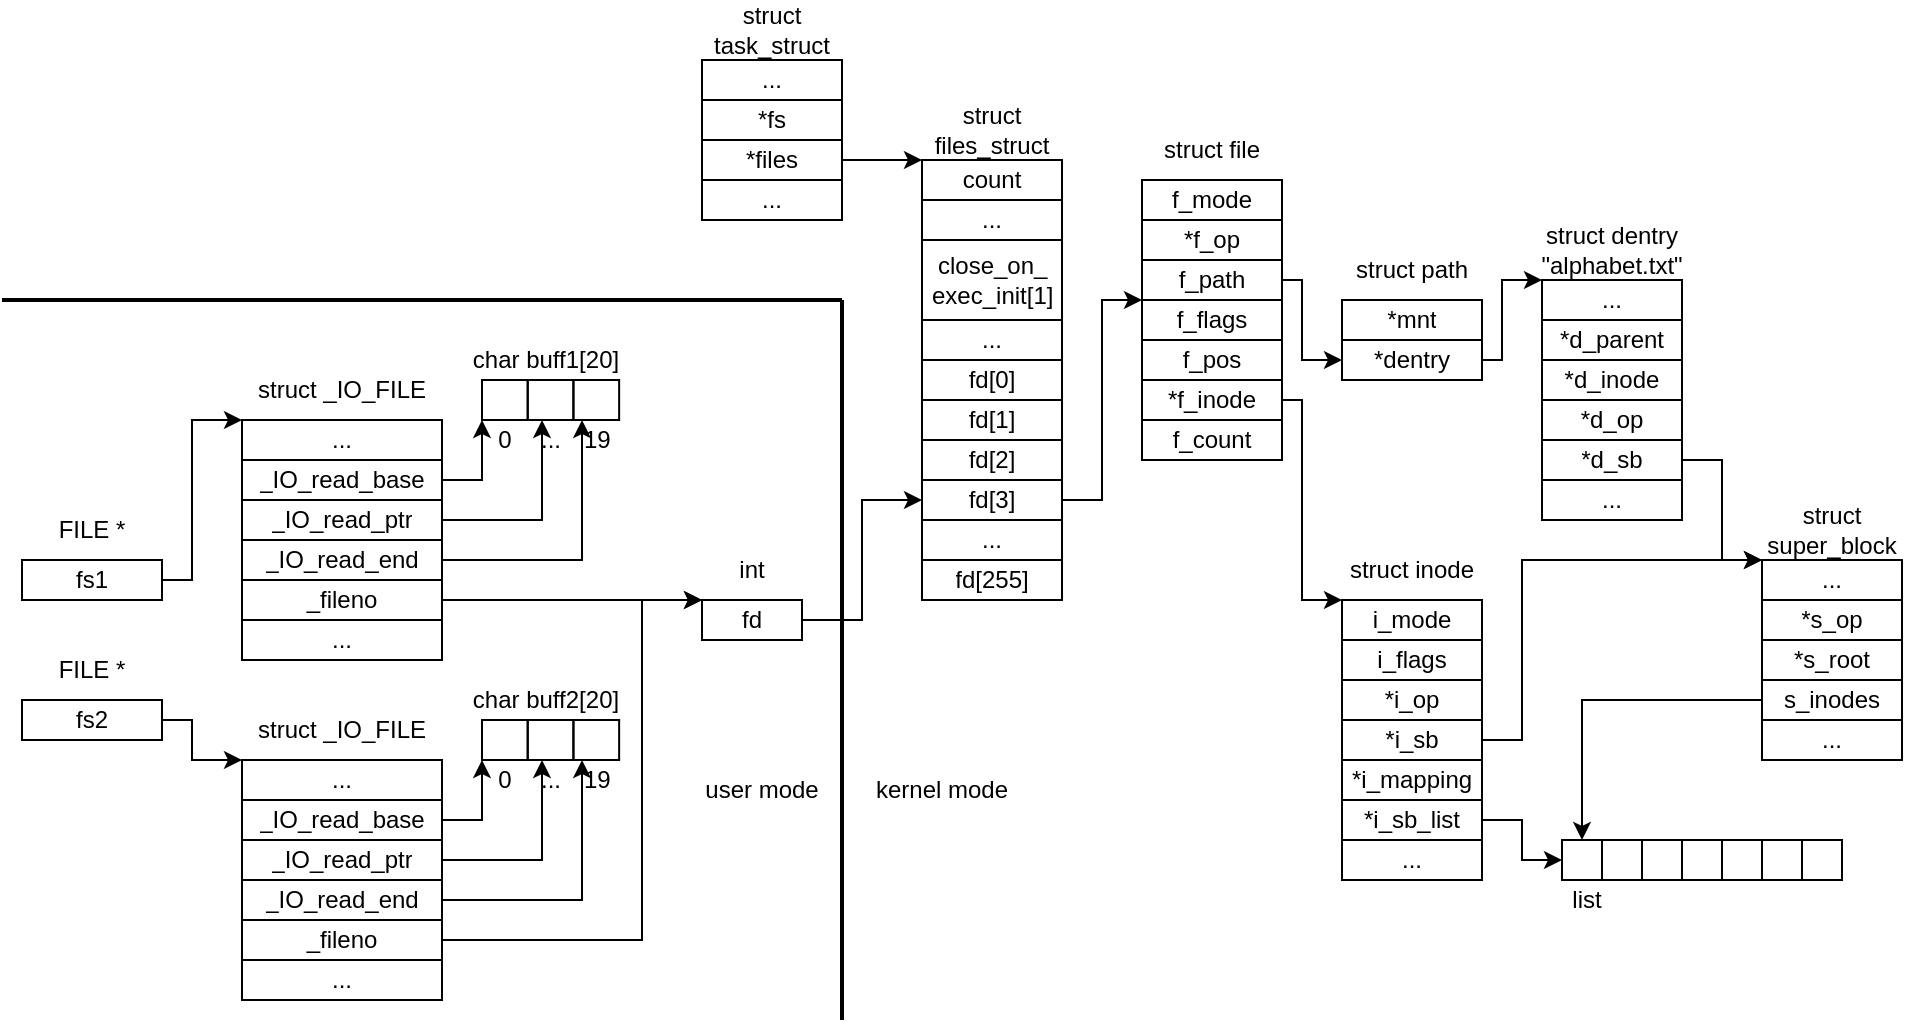 <mxfile version="24.1.0" type="device" pages="3">
  <diagram name="1" id="CVSn5mxR9Ua3llEDAh_u">
    <mxGraphModel dx="2899" dy="1124" grid="1" gridSize="10" guides="1" tooltips="1" connect="1" arrows="1" fold="1" page="1" pageScale="1" pageWidth="850" pageHeight="1100" math="0" shadow="0">
      <root>
        <mxCell id="x5pfj3FXUeSIFP_9i6a1-0" />
        <mxCell id="x5pfj3FXUeSIFP_9i6a1-1" parent="x5pfj3FXUeSIFP_9i6a1-0" />
        <mxCell id="x5pfj3FXUeSIFP_9i6a1-2" value="struct task_struct" style="swimlane;fontStyle=0;childLayout=stackLayout;horizontal=1;startSize=30;horizontalStack=0;resizeParent=1;resizeParentMax=0;resizeLast=0;collapsible=1;marginBottom=0;whiteSpace=wrap;html=1;swimlaneLine=1;strokeColor=none;fillColor=default;" parent="x5pfj3FXUeSIFP_9i6a1-1" vertex="1">
          <mxGeometry x="130" y="290" width="70" height="110" as="geometry" />
        </mxCell>
        <mxCell id="x5pfj3FXUeSIFP_9i6a1-3" value="..." style="text;strokeColor=default;fillColor=none;align=center;verticalAlign=middle;spacingLeft=4;spacingRight=4;overflow=hidden;points=[[0,0.5],[1,0.5]];portConstraint=eastwest;rotatable=0;whiteSpace=wrap;html=1;" parent="x5pfj3FXUeSIFP_9i6a1-2" vertex="1">
          <mxGeometry y="30" width="70" height="20" as="geometry" />
        </mxCell>
        <mxCell id="x5pfj3FXUeSIFP_9i6a1-4" value="*fs" style="text;strokeColor=default;fillColor=none;align=center;verticalAlign=middle;spacingLeft=4;spacingRight=4;overflow=hidden;points=[[0,0.5],[1,0.5]];portConstraint=eastwest;rotatable=0;whiteSpace=wrap;html=1;" parent="x5pfj3FXUeSIFP_9i6a1-2" vertex="1">
          <mxGeometry y="50" width="70" height="20" as="geometry" />
        </mxCell>
        <mxCell id="x5pfj3FXUeSIFP_9i6a1-5" value="*files" style="text;strokeColor=default;fillColor=none;align=center;verticalAlign=middle;spacingLeft=4;spacingRight=4;overflow=hidden;points=[[0,0.5],[1,0.5]];portConstraint=eastwest;rotatable=0;whiteSpace=wrap;html=1;" parent="x5pfj3FXUeSIFP_9i6a1-2" vertex="1">
          <mxGeometry y="70" width="70" height="20" as="geometry" />
        </mxCell>
        <mxCell id="x5pfj3FXUeSIFP_9i6a1-6" value="..." style="text;strokeColor=default;fillColor=none;align=center;verticalAlign=middle;spacingLeft=4;spacingRight=4;overflow=hidden;points=[[0,0.5],[1,0.5]];portConstraint=eastwest;rotatable=0;whiteSpace=wrap;html=1;" parent="x5pfj3FXUeSIFP_9i6a1-2" vertex="1">
          <mxGeometry y="90" width="70" height="20" as="geometry" />
        </mxCell>
        <mxCell id="x5pfj3FXUeSIFP_9i6a1-7" value="struct files_struct" style="swimlane;fontStyle=0;childLayout=stackLayout;horizontal=1;startSize=30;horizontalStack=0;resizeParent=1;resizeParentMax=0;resizeLast=0;collapsible=1;marginBottom=0;whiteSpace=wrap;html=1;swimlaneLine=1;strokeColor=none;fillColor=default;" parent="x5pfj3FXUeSIFP_9i6a1-1" vertex="1">
          <mxGeometry x="240" y="340" width="70" height="250" as="geometry" />
        </mxCell>
        <mxCell id="x5pfj3FXUeSIFP_9i6a1-8" value="count" style="text;strokeColor=default;fillColor=none;align=center;verticalAlign=middle;spacingLeft=4;spacingRight=4;overflow=hidden;points=[[0,0.5],[1,0.5]];portConstraint=eastwest;rotatable=0;whiteSpace=wrap;html=1;" parent="x5pfj3FXUeSIFP_9i6a1-7" vertex="1">
          <mxGeometry y="30" width="70" height="20" as="geometry" />
        </mxCell>
        <mxCell id="x5pfj3FXUeSIFP_9i6a1-9" value="..." style="text;strokeColor=default;fillColor=none;align=center;verticalAlign=middle;spacingLeft=4;spacingRight=4;overflow=hidden;points=[[0,0.5],[1,0.5]];portConstraint=eastwest;rotatable=0;whiteSpace=wrap;html=1;" parent="x5pfj3FXUeSIFP_9i6a1-7" vertex="1">
          <mxGeometry y="50" width="70" height="20" as="geometry" />
        </mxCell>
        <mxCell id="x5pfj3FXUeSIFP_9i6a1-10" value="close_on_&lt;br&gt;&lt;div&gt;exec_init[1]&lt;/div&gt;" style="text;strokeColor=default;fillColor=none;align=center;verticalAlign=middle;spacingLeft=4;spacingRight=4;overflow=hidden;points=[[0,0.5],[1,0.5]];portConstraint=eastwest;rotatable=0;whiteSpace=wrap;html=1;" parent="x5pfj3FXUeSIFP_9i6a1-7" vertex="1">
          <mxGeometry y="70" width="70" height="40" as="geometry" />
        </mxCell>
        <mxCell id="x5pfj3FXUeSIFP_9i6a1-11" value="..." style="text;strokeColor=default;fillColor=none;align=center;verticalAlign=middle;spacingLeft=4;spacingRight=4;overflow=hidden;points=[[0,0.5],[1,0.5]];portConstraint=eastwest;rotatable=0;whiteSpace=wrap;html=1;" parent="x5pfj3FXUeSIFP_9i6a1-7" vertex="1">
          <mxGeometry y="110" width="70" height="20" as="geometry" />
        </mxCell>
        <mxCell id="x5pfj3FXUeSIFP_9i6a1-12" value="fd[0]" style="text;strokeColor=default;fillColor=none;align=center;verticalAlign=middle;spacingLeft=4;spacingRight=4;overflow=hidden;points=[[0,0.5],[1,0.5]];portConstraint=eastwest;rotatable=0;whiteSpace=wrap;html=1;" parent="x5pfj3FXUeSIFP_9i6a1-7" vertex="1">
          <mxGeometry y="130" width="70" height="20" as="geometry" />
        </mxCell>
        <mxCell id="x5pfj3FXUeSIFP_9i6a1-13" value="fd[1&lt;span style=&quot;background-color: initial;&quot;&gt;]&lt;/span&gt;" style="text;strokeColor=default;fillColor=none;align=center;verticalAlign=middle;spacingLeft=4;spacingRight=4;overflow=hidden;points=[[0,0.5],[1,0.5]];portConstraint=eastwest;rotatable=0;whiteSpace=wrap;html=1;" parent="x5pfj3FXUeSIFP_9i6a1-7" vertex="1">
          <mxGeometry y="150" width="70" height="20" as="geometry" />
        </mxCell>
        <mxCell id="x5pfj3FXUeSIFP_9i6a1-14" value="fd[2]" style="text;strokeColor=default;fillColor=none;align=center;verticalAlign=middle;spacingLeft=4;spacingRight=4;overflow=hidden;points=[[0,0.5],[1,0.5]];portConstraint=eastwest;rotatable=0;whiteSpace=wrap;html=1;" parent="x5pfj3FXUeSIFP_9i6a1-7" vertex="1">
          <mxGeometry y="170" width="70" height="20" as="geometry" />
        </mxCell>
        <mxCell id="x5pfj3FXUeSIFP_9i6a1-15" value="fd[3]" style="text;strokeColor=default;fillColor=none;align=center;verticalAlign=middle;spacingLeft=4;spacingRight=4;overflow=hidden;points=[[0,0.5],[1,0.5]];portConstraint=eastwest;rotatable=0;whiteSpace=wrap;html=1;" parent="x5pfj3FXUeSIFP_9i6a1-7" vertex="1">
          <mxGeometry y="190" width="70" height="20" as="geometry" />
        </mxCell>
        <mxCell id="x5pfj3FXUeSIFP_9i6a1-17" value="..." style="text;strokeColor=default;fillColor=none;align=center;verticalAlign=middle;spacingLeft=4;spacingRight=4;overflow=hidden;points=[[0,0.5],[1,0.5]];portConstraint=eastwest;rotatable=0;whiteSpace=wrap;html=1;" parent="x5pfj3FXUeSIFP_9i6a1-7" vertex="1">
          <mxGeometry y="210" width="70" height="20" as="geometry" />
        </mxCell>
        <mxCell id="x5pfj3FXUeSIFP_9i6a1-18" value="&lt;div&gt;&lt;span style=&quot;background-color: initial;&quot;&gt;fd[255]&lt;/span&gt;&lt;br&gt;&lt;/div&gt;" style="text;strokeColor=default;fillColor=none;align=center;verticalAlign=middle;spacingLeft=4;spacingRight=4;overflow=hidden;points=[[0,0.5],[1,0.5]];portConstraint=eastwest;rotatable=0;whiteSpace=wrap;html=1;" parent="x5pfj3FXUeSIFP_9i6a1-7" vertex="1">
          <mxGeometry y="230" width="70" height="20" as="geometry" />
        </mxCell>
        <mxCell id="x5pfj3FXUeSIFP_9i6a1-19" style="edgeStyle=orthogonalEdgeStyle;rounded=0;orthogonalLoop=1;jettySize=auto;html=1;" parent="x5pfj3FXUeSIFP_9i6a1-1" source="x5pfj3FXUeSIFP_9i6a1-5" target="x5pfj3FXUeSIFP_9i6a1-7" edge="1">
          <mxGeometry relative="1" as="geometry">
            <mxPoint x="270" y="440" as="targetPoint" />
            <Array as="points">
              <mxPoint x="220" y="370" />
              <mxPoint x="220" y="370" />
            </Array>
          </mxGeometry>
        </mxCell>
        <mxCell id="x5pfj3FXUeSIFP_9i6a1-20" value="struct file" style="swimlane;fontStyle=0;childLayout=stackLayout;horizontal=1;startSize=30;horizontalStack=0;resizeParent=1;resizeParentMax=0;resizeLast=0;collapsible=1;marginBottom=0;whiteSpace=wrap;html=1;swimlaneLine=1;strokeColor=none;fillColor=default;" parent="x5pfj3FXUeSIFP_9i6a1-1" vertex="1">
          <mxGeometry x="350" y="350" width="70" height="170" as="geometry" />
        </mxCell>
        <mxCell id="x5pfj3FXUeSIFP_9i6a1-21" value="f_mode" style="text;strokeColor=default;fillColor=none;align=center;verticalAlign=middle;spacingLeft=4;spacingRight=4;overflow=hidden;points=[[0,0.5],[1,0.5]];portConstraint=eastwest;rotatable=0;whiteSpace=wrap;html=1;" parent="x5pfj3FXUeSIFP_9i6a1-20" vertex="1">
          <mxGeometry y="30" width="70" height="20" as="geometry" />
        </mxCell>
        <mxCell id="x5pfj3FXUeSIFP_9i6a1-22" value="*f_op" style="text;strokeColor=default;fillColor=none;align=center;verticalAlign=middle;spacingLeft=4;spacingRight=4;overflow=hidden;points=[[0,0.5],[1,0.5]];portConstraint=eastwest;rotatable=0;whiteSpace=wrap;html=1;" parent="x5pfj3FXUeSIFP_9i6a1-20" vertex="1">
          <mxGeometry y="50" width="70" height="20" as="geometry" />
        </mxCell>
        <mxCell id="x5pfj3FXUeSIFP_9i6a1-23" value="f_path" style="text;strokeColor=default;fillColor=none;align=center;verticalAlign=middle;spacingLeft=4;spacingRight=4;overflow=hidden;points=[[0,0.5],[1,0.5]];portConstraint=eastwest;rotatable=0;whiteSpace=wrap;html=1;" parent="x5pfj3FXUeSIFP_9i6a1-20" vertex="1">
          <mxGeometry y="70" width="70" height="20" as="geometry" />
        </mxCell>
        <mxCell id="x5pfj3FXUeSIFP_9i6a1-24" value="f_flags" style="text;strokeColor=default;fillColor=none;align=center;verticalAlign=middle;spacingLeft=4;spacingRight=4;overflow=hidden;points=[[0,0.5],[1,0.5]];portConstraint=eastwest;rotatable=0;whiteSpace=wrap;html=1;" parent="x5pfj3FXUeSIFP_9i6a1-20" vertex="1">
          <mxGeometry y="90" width="70" height="20" as="geometry" />
        </mxCell>
        <mxCell id="x5pfj3FXUeSIFP_9i6a1-25" value="f_pos" style="text;strokeColor=default;fillColor=none;align=center;verticalAlign=middle;spacingLeft=4;spacingRight=4;overflow=hidden;points=[[0,0.5],[1,0.5]];portConstraint=eastwest;rotatable=0;whiteSpace=wrap;html=1;" parent="x5pfj3FXUeSIFP_9i6a1-20" vertex="1">
          <mxGeometry y="110" width="70" height="20" as="geometry" />
        </mxCell>
        <mxCell id="x5pfj3FXUeSIFP_9i6a1-26" value="*f_inode" style="text;strokeColor=default;fillColor=none;align=center;verticalAlign=middle;spacingLeft=4;spacingRight=4;overflow=hidden;points=[[0,0.5],[1,0.5]];portConstraint=eastwest;rotatable=0;whiteSpace=wrap;html=1;" parent="x5pfj3FXUeSIFP_9i6a1-20" vertex="1">
          <mxGeometry y="130" width="70" height="20" as="geometry" />
        </mxCell>
        <mxCell id="x5pfj3FXUeSIFP_9i6a1-27" value="f_count" style="text;strokeColor=default;fillColor=none;align=center;verticalAlign=middle;spacingLeft=4;spacingRight=4;overflow=hidden;points=[[0,0.5],[1,0.5]];portConstraint=eastwest;rotatable=0;whiteSpace=wrap;html=1;" parent="x5pfj3FXUeSIFP_9i6a1-20" vertex="1">
          <mxGeometry y="150" width="70" height="20" as="geometry" />
        </mxCell>
        <mxCell id="x5pfj3FXUeSIFP_9i6a1-28" value="FILE *" style="swimlane;fontStyle=0;childLayout=stackLayout;horizontal=1;startSize=30;horizontalStack=0;resizeParent=1;resizeParentMax=0;resizeLast=0;collapsible=1;marginBottom=0;whiteSpace=wrap;html=1;swimlaneLine=1;strokeColor=none;fillColor=default;" parent="x5pfj3FXUeSIFP_9i6a1-1" vertex="1">
          <mxGeometry x="-210" y="540" width="70" height="50" as="geometry" />
        </mxCell>
        <mxCell id="x5pfj3FXUeSIFP_9i6a1-29" value="fs1" style="text;strokeColor=default;fillColor=none;align=center;verticalAlign=middle;spacingLeft=4;spacingRight=4;overflow=hidden;points=[[0,0.5],[1,0.5]];portConstraint=eastwest;rotatable=0;whiteSpace=wrap;html=1;" parent="x5pfj3FXUeSIFP_9i6a1-28" vertex="1">
          <mxGeometry y="30" width="70" height="20" as="geometry" />
        </mxCell>
        <mxCell id="x5pfj3FXUeSIFP_9i6a1-34" value="struct path" style="swimlane;fontStyle=0;childLayout=stackLayout;horizontal=1;startSize=30;horizontalStack=0;resizeParent=1;resizeParentMax=0;resizeLast=0;collapsible=1;marginBottom=0;whiteSpace=wrap;html=1;swimlaneLine=1;strokeColor=none;fillColor=default;" parent="x5pfj3FXUeSIFP_9i6a1-1" vertex="1">
          <mxGeometry x="450" y="410" width="70" height="70" as="geometry" />
        </mxCell>
        <mxCell id="x5pfj3FXUeSIFP_9i6a1-35" value="*mnt" style="text;strokeColor=default;fillColor=none;align=center;verticalAlign=middle;spacingLeft=4;spacingRight=4;overflow=hidden;points=[[0,0.5],[1,0.5]];portConstraint=eastwest;rotatable=0;whiteSpace=wrap;html=1;" parent="x5pfj3FXUeSIFP_9i6a1-34" vertex="1">
          <mxGeometry y="30" width="70" height="20" as="geometry" />
        </mxCell>
        <mxCell id="x5pfj3FXUeSIFP_9i6a1-36" value="*dentry" style="text;strokeColor=default;fillColor=none;align=center;verticalAlign=middle;spacingLeft=4;spacingRight=4;overflow=hidden;points=[[0,0.5],[1,0.5]];portConstraint=eastwest;rotatable=0;whiteSpace=wrap;html=1;" parent="x5pfj3FXUeSIFP_9i6a1-34" vertex="1">
          <mxGeometry y="50" width="70" height="20" as="geometry" />
        </mxCell>
        <mxCell id="x5pfj3FXUeSIFP_9i6a1-37" value="struct dentry &quot;alphabet.txt&quot;" style="swimlane;fontStyle=0;childLayout=stackLayout;horizontal=1;startSize=30;horizontalStack=0;resizeParent=1;resizeParentMax=0;resizeLast=0;collapsible=1;marginBottom=0;whiteSpace=wrap;html=1;swimlaneLine=1;strokeColor=none;fillColor=default;" parent="x5pfj3FXUeSIFP_9i6a1-1" vertex="1">
          <mxGeometry x="550" y="400" width="70" height="150" as="geometry" />
        </mxCell>
        <mxCell id="x5pfj3FXUeSIFP_9i6a1-38" value="..." style="text;strokeColor=default;fillColor=none;align=center;verticalAlign=middle;spacingLeft=4;spacingRight=4;overflow=hidden;points=[[0,0.5],[1,0.5]];portConstraint=eastwest;rotatable=0;whiteSpace=wrap;html=1;" parent="x5pfj3FXUeSIFP_9i6a1-37" vertex="1">
          <mxGeometry y="30" width="70" height="20" as="geometry" />
        </mxCell>
        <mxCell id="x5pfj3FXUeSIFP_9i6a1-39" value="*d_parent" style="text;strokeColor=default;fillColor=none;align=center;verticalAlign=middle;spacingLeft=4;spacingRight=4;overflow=hidden;points=[[0,0.5],[1,0.5]];portConstraint=eastwest;rotatable=0;whiteSpace=wrap;html=1;" parent="x5pfj3FXUeSIFP_9i6a1-37" vertex="1">
          <mxGeometry y="50" width="70" height="20" as="geometry" />
        </mxCell>
        <mxCell id="x5pfj3FXUeSIFP_9i6a1-40" value="*d_inode" style="text;strokeColor=default;fillColor=none;align=center;verticalAlign=middle;spacingLeft=4;spacingRight=4;overflow=hidden;points=[[0,0.5],[1,0.5]];portConstraint=eastwest;rotatable=0;whiteSpace=wrap;html=1;" parent="x5pfj3FXUeSIFP_9i6a1-37" vertex="1">
          <mxGeometry y="70" width="70" height="20" as="geometry" />
        </mxCell>
        <mxCell id="x5pfj3FXUeSIFP_9i6a1-41" value="*d_op" style="text;strokeColor=default;fillColor=none;align=center;verticalAlign=middle;spacingLeft=4;spacingRight=4;overflow=hidden;points=[[0,0.5],[1,0.5]];portConstraint=eastwest;rotatable=0;whiteSpace=wrap;html=1;" parent="x5pfj3FXUeSIFP_9i6a1-37" vertex="1">
          <mxGeometry y="90" width="70" height="20" as="geometry" />
        </mxCell>
        <mxCell id="x5pfj3FXUeSIFP_9i6a1-42" value="*d_sb" style="text;strokeColor=default;fillColor=none;align=center;verticalAlign=middle;spacingLeft=4;spacingRight=4;overflow=hidden;points=[[0,0.5],[1,0.5]];portConstraint=eastwest;rotatable=0;whiteSpace=wrap;html=1;" parent="x5pfj3FXUeSIFP_9i6a1-37" vertex="1">
          <mxGeometry y="110" width="70" height="20" as="geometry" />
        </mxCell>
        <mxCell id="x5pfj3FXUeSIFP_9i6a1-43" value="..." style="text;strokeColor=default;fillColor=none;align=center;verticalAlign=middle;spacingLeft=4;spacingRight=4;overflow=hidden;points=[[0,0.5],[1,0.5]];portConstraint=eastwest;rotatable=0;whiteSpace=wrap;html=1;" parent="x5pfj3FXUeSIFP_9i6a1-37" vertex="1">
          <mxGeometry y="130" width="70" height="20" as="geometry" />
        </mxCell>
        <mxCell id="x5pfj3FXUeSIFP_9i6a1-44" style="edgeStyle=orthogonalEdgeStyle;rounded=0;orthogonalLoop=1;jettySize=auto;html=1;exitX=1;exitY=0.5;exitDx=0;exitDy=0;" parent="x5pfj3FXUeSIFP_9i6a1-1" source="x5pfj3FXUeSIFP_9i6a1-36" target="x5pfj3FXUeSIFP_9i6a1-37" edge="1">
          <mxGeometry relative="1" as="geometry">
            <Array as="points">
              <mxPoint x="530" y="470" />
              <mxPoint x="530" y="430" />
            </Array>
          </mxGeometry>
        </mxCell>
        <mxCell id="x5pfj3FXUeSIFP_9i6a1-45" style="edgeStyle=orthogonalEdgeStyle;rounded=0;orthogonalLoop=1;jettySize=auto;html=1;exitX=1;exitY=0.5;exitDx=0;exitDy=0;" parent="x5pfj3FXUeSIFP_9i6a1-1" source="x5pfj3FXUeSIFP_9i6a1-15" target="x5pfj3FXUeSIFP_9i6a1-20" edge="1">
          <mxGeometry relative="1" as="geometry">
            <mxPoint x="350" y="440" as="targetPoint" />
            <Array as="points">
              <mxPoint x="330" y="540" />
              <mxPoint x="330" y="440" />
            </Array>
          </mxGeometry>
        </mxCell>
        <mxCell id="x5pfj3FXUeSIFP_9i6a1-46" style="edgeStyle=orthogonalEdgeStyle;rounded=0;orthogonalLoop=1;jettySize=auto;html=1;" parent="x5pfj3FXUeSIFP_9i6a1-1" source="x5pfj3FXUeSIFP_9i6a1-23" target="x5pfj3FXUeSIFP_9i6a1-34" edge="1">
          <mxGeometry relative="1" as="geometry">
            <Array as="points">
              <mxPoint x="430" y="430" />
              <mxPoint x="430" y="470" />
            </Array>
          </mxGeometry>
        </mxCell>
        <mxCell id="x5pfj3FXUeSIFP_9i6a1-47" value="struct super_&lt;span style=&quot;background-color: initial;&quot;&gt;block&lt;/span&gt;" style="swimlane;fontStyle=0;childLayout=stackLayout;horizontal=1;startSize=30;horizontalStack=0;resizeParent=1;resizeParentMax=0;resizeLast=0;collapsible=1;marginBottom=0;whiteSpace=wrap;html=1;swimlaneLine=1;strokeColor=none;fillColor=default;" parent="x5pfj3FXUeSIFP_9i6a1-1" vertex="1">
          <mxGeometry x="660" y="540" width="70" height="130" as="geometry" />
        </mxCell>
        <mxCell id="x5pfj3FXUeSIFP_9i6a1-48" value="..." style="text;strokeColor=default;fillColor=none;align=center;verticalAlign=middle;spacingLeft=4;spacingRight=4;overflow=hidden;points=[[0,0.5],[1,0.5]];portConstraint=eastwest;rotatable=0;whiteSpace=wrap;html=1;" parent="x5pfj3FXUeSIFP_9i6a1-47" vertex="1">
          <mxGeometry y="30" width="70" height="20" as="geometry" />
        </mxCell>
        <mxCell id="x5pfj3FXUeSIFP_9i6a1-49" value="*s_op" style="text;strokeColor=default;fillColor=none;align=center;verticalAlign=middle;spacingLeft=4;spacingRight=4;overflow=hidden;points=[[0,0.5],[1,0.5]];portConstraint=eastwest;rotatable=0;whiteSpace=wrap;html=1;" parent="x5pfj3FXUeSIFP_9i6a1-47" vertex="1">
          <mxGeometry y="50" width="70" height="20" as="geometry" />
        </mxCell>
        <mxCell id="x5pfj3FXUeSIFP_9i6a1-50" value="*s_root" style="text;strokeColor=default;fillColor=none;align=center;verticalAlign=middle;spacingLeft=4;spacingRight=4;overflow=hidden;points=[[0,0.5],[1,0.5]];portConstraint=eastwest;rotatable=0;whiteSpace=wrap;html=1;" parent="x5pfj3FXUeSIFP_9i6a1-47" vertex="1">
          <mxGeometry y="70" width="70" height="20" as="geometry" />
        </mxCell>
        <mxCell id="x5pfj3FXUeSIFP_9i6a1-51" value="s_inodes" style="text;strokeColor=default;fillColor=none;align=center;verticalAlign=middle;spacingLeft=4;spacingRight=4;overflow=hidden;points=[[0,0.5],[1,0.5]];portConstraint=eastwest;rotatable=0;whiteSpace=wrap;html=1;" parent="x5pfj3FXUeSIFP_9i6a1-47" vertex="1">
          <mxGeometry y="90" width="70" height="20" as="geometry" />
        </mxCell>
        <mxCell id="x5pfj3FXUeSIFP_9i6a1-52" value="..." style="text;strokeColor=default;fillColor=none;align=center;verticalAlign=middle;spacingLeft=4;spacingRight=4;overflow=hidden;points=[[0,0.5],[1,0.5]];portConstraint=eastwest;rotatable=0;whiteSpace=wrap;html=1;" parent="x5pfj3FXUeSIFP_9i6a1-47" vertex="1">
          <mxGeometry y="110" width="70" height="20" as="geometry" />
        </mxCell>
        <mxCell id="x5pfj3FXUeSIFP_9i6a1-62" style="edgeStyle=orthogonalEdgeStyle;rounded=0;orthogonalLoop=1;jettySize=auto;html=1;exitX=1;exitY=0.5;exitDx=0;exitDy=0;" parent="x5pfj3FXUeSIFP_9i6a1-1" source="x5pfj3FXUeSIFP_9i6a1-42" target="x5pfj3FXUeSIFP_9i6a1-47" edge="1">
          <mxGeometry relative="1" as="geometry">
            <Array as="points">
              <mxPoint x="640" y="520" />
              <mxPoint x="640" y="570" />
            </Array>
          </mxGeometry>
        </mxCell>
        <mxCell id="x5pfj3FXUeSIFP_9i6a1-71" style="edgeStyle=orthogonalEdgeStyle;rounded=0;orthogonalLoop=1;jettySize=auto;html=1;exitX=0;exitY=0.5;exitDx=0;exitDy=0;" parent="x5pfj3FXUeSIFP_9i6a1-1" source="x5pfj3FXUeSIFP_9i6a1-51" target="x5pfj3FXUeSIFP_9i6a1-70" edge="1">
          <mxGeometry relative="1" as="geometry">
            <mxPoint x="600" y="620.034" as="targetPoint" />
            <Array as="points">
              <mxPoint x="570" y="640" />
            </Array>
          </mxGeometry>
        </mxCell>
        <mxCell id="x5pfj3FXUeSIFP_9i6a1-73" style="edgeStyle=orthogonalEdgeStyle;rounded=0;orthogonalLoop=1;jettySize=auto;html=1;exitX=1;exitY=0.5;exitDx=0;exitDy=0;" parent="x5pfj3FXUeSIFP_9i6a1-1" source="x5pfj3FXUeSIFP_9i6a1-26" target="V0-ovXm06xdF6f9HhUZ2-0" edge="1">
          <mxGeometry relative="1" as="geometry">
            <mxPoint x="470" y="690" as="targetPoint" />
            <Array as="points">
              <mxPoint x="430" y="490" />
              <mxPoint x="430" y="590" />
            </Array>
          </mxGeometry>
        </mxCell>
        <mxCell id="x5pfj3FXUeSIFP_9i6a1-74" value="" style="endArrow=none;html=1;rounded=0;strokeWidth=2;" parent="x5pfj3FXUeSIFP_9i6a1-1" edge="1">
          <mxGeometry width="50" height="50" relative="1" as="geometry">
            <mxPoint x="-220" y="440" as="sourcePoint" />
            <mxPoint x="200" y="440" as="targetPoint" />
          </mxGeometry>
        </mxCell>
        <mxCell id="x5pfj3FXUeSIFP_9i6a1-75" value="" style="endArrow=none;html=1;rounded=0;strokeWidth=2;" parent="x5pfj3FXUeSIFP_9i6a1-1" edge="1">
          <mxGeometry width="50" height="50" relative="1" as="geometry">
            <mxPoint x="200" y="440" as="sourcePoint" />
            <mxPoint x="200" y="800" as="targetPoint" />
          </mxGeometry>
        </mxCell>
        <mxCell id="x5pfj3FXUeSIFP_9i6a1-76" value="user mode" style="text;html=1;align=center;verticalAlign=middle;whiteSpace=wrap;rounded=0;" parent="x5pfj3FXUeSIFP_9i6a1-1" vertex="1">
          <mxGeometry x="130" y="670" width="60" height="30" as="geometry" />
        </mxCell>
        <mxCell id="x5pfj3FXUeSIFP_9i6a1-77" value="kernel mode" style="text;html=1;align=center;verticalAlign=middle;whiteSpace=wrap;rounded=0;" parent="x5pfj3FXUeSIFP_9i6a1-1" vertex="1">
          <mxGeometry x="210" y="670" width="80" height="30" as="geometry" />
        </mxCell>
        <mxCell id="V0-ovXm06xdF6f9HhUZ2-0" value="struct inode" style="swimlane;fontStyle=0;childLayout=stackLayout;horizontal=1;startSize=30;horizontalStack=0;resizeParent=1;resizeParentMax=0;resizeLast=0;collapsible=1;marginBottom=0;whiteSpace=wrap;html=1;swimlaneLine=1;strokeColor=none;fillColor=default;" parent="x5pfj3FXUeSIFP_9i6a1-1" vertex="1">
          <mxGeometry x="450" y="560" width="70" height="170" as="geometry" />
        </mxCell>
        <mxCell id="V0-ovXm06xdF6f9HhUZ2-1" value="i_mode" style="text;strokeColor=default;fillColor=none;align=center;verticalAlign=middle;spacingLeft=4;spacingRight=4;overflow=hidden;points=[[0,0.5],[1,0.5]];portConstraint=eastwest;rotatable=0;whiteSpace=wrap;html=1;" parent="V0-ovXm06xdF6f9HhUZ2-0" vertex="1">
          <mxGeometry y="30" width="70" height="20" as="geometry" />
        </mxCell>
        <mxCell id="V0-ovXm06xdF6f9HhUZ2-2" value="i_flags" style="text;strokeColor=default;fillColor=none;align=center;verticalAlign=middle;spacingLeft=4;spacingRight=4;overflow=hidden;points=[[0,0.5],[1,0.5]];portConstraint=eastwest;rotatable=0;whiteSpace=wrap;html=1;" parent="V0-ovXm06xdF6f9HhUZ2-0" vertex="1">
          <mxGeometry y="50" width="70" height="20" as="geometry" />
        </mxCell>
        <mxCell id="V0-ovXm06xdF6f9HhUZ2-3" value="*i_op" style="text;strokeColor=default;fillColor=none;align=center;verticalAlign=middle;spacingLeft=4;spacingRight=4;overflow=hidden;points=[[0,0.5],[1,0.5]];portConstraint=eastwest;rotatable=0;whiteSpace=wrap;html=1;" parent="V0-ovXm06xdF6f9HhUZ2-0" vertex="1">
          <mxGeometry y="70" width="70" height="20" as="geometry" />
        </mxCell>
        <mxCell id="V0-ovXm06xdF6f9HhUZ2-4" value="*i_sb" style="text;strokeColor=default;fillColor=none;align=center;verticalAlign=middle;spacingLeft=4;spacingRight=4;overflow=hidden;points=[[0,0.5],[1,0.5]];portConstraint=eastwest;rotatable=0;whiteSpace=wrap;html=1;" parent="V0-ovXm06xdF6f9HhUZ2-0" vertex="1">
          <mxGeometry y="90" width="70" height="20" as="geometry" />
        </mxCell>
        <mxCell id="V0-ovXm06xdF6f9HhUZ2-5" value="*i_mapping" style="text;strokeColor=default;fillColor=none;align=center;verticalAlign=middle;spacingLeft=4;spacingRight=4;overflow=hidden;points=[[0,0.5],[1,0.5]];portConstraint=eastwest;rotatable=0;whiteSpace=wrap;html=1;" parent="V0-ovXm06xdF6f9HhUZ2-0" vertex="1">
          <mxGeometry y="110" width="70" height="20" as="geometry" />
        </mxCell>
        <mxCell id="V0-ovXm06xdF6f9HhUZ2-7" value="*i_sb_list" style="text;strokeColor=default;fillColor=none;align=center;verticalAlign=middle;spacingLeft=4;spacingRight=4;overflow=hidden;points=[[0,0.5],[1,0.5]];portConstraint=eastwest;rotatable=0;whiteSpace=wrap;html=1;" parent="V0-ovXm06xdF6f9HhUZ2-0" vertex="1">
          <mxGeometry y="130" width="70" height="20" as="geometry" />
        </mxCell>
        <mxCell id="V0-ovXm06xdF6f9HhUZ2-6" value="..." style="text;strokeColor=default;fillColor=none;align=center;verticalAlign=middle;spacingLeft=4;spacingRight=4;overflow=hidden;points=[[0,0.5],[1,0.5]];portConstraint=eastwest;rotatable=0;whiteSpace=wrap;html=1;" parent="V0-ovXm06xdF6f9HhUZ2-0" vertex="1">
          <mxGeometry y="150" width="70" height="20" as="geometry" />
        </mxCell>
        <mxCell id="V0-ovXm06xdF6f9HhUZ2-8" style="edgeStyle=orthogonalEdgeStyle;rounded=0;orthogonalLoop=1;jettySize=auto;html=1;" parent="x5pfj3FXUeSIFP_9i6a1-1" source="V0-ovXm06xdF6f9HhUZ2-7" target="x5pfj3FXUeSIFP_9i6a1-70" edge="1">
          <mxGeometry relative="1" as="geometry">
            <mxPoint x="580" y="620.034" as="targetPoint" />
            <Array as="points" />
          </mxGeometry>
        </mxCell>
        <mxCell id="V0-ovXm06xdF6f9HhUZ2-9" style="edgeStyle=orthogonalEdgeStyle;rounded=0;orthogonalLoop=1;jettySize=auto;html=1;exitX=1;exitY=0.5;exitDx=0;exitDy=0;" parent="x5pfj3FXUeSIFP_9i6a1-1" source="V0-ovXm06xdF6f9HhUZ2-4" target="x5pfj3FXUeSIFP_9i6a1-47" edge="1">
          <mxGeometry relative="1" as="geometry">
            <Array as="points">
              <mxPoint x="540" y="660" />
              <mxPoint x="540" y="570" />
            </Array>
          </mxGeometry>
        </mxCell>
        <mxCell id="GYHSR6qRm1gEe9oGfBOl-0" value="FILE *" style="swimlane;fontStyle=0;childLayout=stackLayout;horizontal=1;startSize=30;horizontalStack=0;resizeParent=1;resizeParentMax=0;resizeLast=0;collapsible=1;marginBottom=0;whiteSpace=wrap;html=1;swimlaneLine=1;strokeColor=none;fillColor=default;" parent="x5pfj3FXUeSIFP_9i6a1-1" vertex="1">
          <mxGeometry x="-210" y="610" width="70" height="50" as="geometry" />
        </mxCell>
        <mxCell id="GYHSR6qRm1gEe9oGfBOl-1" value="fs2" style="text;strokeColor=default;fillColor=none;align=center;verticalAlign=middle;spacingLeft=4;spacingRight=4;overflow=hidden;points=[[0,0.5],[1,0.5]];portConstraint=eastwest;rotatable=0;whiteSpace=wrap;html=1;" parent="GYHSR6qRm1gEe9oGfBOl-0" vertex="1">
          <mxGeometry y="30" width="70" height="20" as="geometry" />
        </mxCell>
        <mxCell id="GYHSR6qRm1gEe9oGfBOl-15" value="struct _IO_FILE" style="swimlane;fontStyle=0;childLayout=stackLayout;horizontal=1;startSize=30;horizontalStack=0;resizeParent=1;resizeParentMax=0;resizeLast=0;collapsible=1;marginBottom=0;whiteSpace=wrap;html=1;swimlaneLine=1;strokeColor=none;fillColor=default;" parent="x5pfj3FXUeSIFP_9i6a1-1" vertex="1">
          <mxGeometry x="-100" y="470" width="100" height="150" as="geometry" />
        </mxCell>
        <mxCell id="GYHSR6qRm1gEe9oGfBOl-16" value="..." style="text;strokeColor=default;fillColor=none;align=center;verticalAlign=middle;spacingLeft=4;spacingRight=4;overflow=hidden;points=[[0,0.5],[1,0.5]];portConstraint=eastwest;rotatable=0;whiteSpace=wrap;html=1;" parent="GYHSR6qRm1gEe9oGfBOl-15" vertex="1">
          <mxGeometry y="30" width="100" height="20" as="geometry" />
        </mxCell>
        <mxCell id="GYHSR6qRm1gEe9oGfBOl-17" value="_IO_read_base" style="text;strokeColor=default;fillColor=none;align=center;verticalAlign=middle;spacingLeft=4;spacingRight=4;overflow=hidden;points=[[0,0.5],[1,0.5]];portConstraint=eastwest;rotatable=0;whiteSpace=wrap;html=1;" parent="GYHSR6qRm1gEe9oGfBOl-15" vertex="1">
          <mxGeometry y="50" width="100" height="20" as="geometry" />
        </mxCell>
        <mxCell id="GYHSR6qRm1gEe9oGfBOl-18" value="_IO_read_ptr" style="text;strokeColor=default;fillColor=none;align=center;verticalAlign=middle;spacingLeft=4;spacingRight=4;overflow=hidden;points=[[0,0.5],[1,0.5]];portConstraint=eastwest;rotatable=0;whiteSpace=wrap;html=1;" parent="GYHSR6qRm1gEe9oGfBOl-15" vertex="1">
          <mxGeometry y="70" width="100" height="20" as="geometry" />
        </mxCell>
        <mxCell id="GYHSR6qRm1gEe9oGfBOl-19" value="_IO_read_end" style="text;strokeColor=default;fillColor=none;align=center;verticalAlign=middle;spacingLeft=4;spacingRight=4;overflow=hidden;points=[[0,0.5],[1,0.5]];portConstraint=eastwest;rotatable=0;whiteSpace=wrap;html=1;" parent="GYHSR6qRm1gEe9oGfBOl-15" vertex="1">
          <mxGeometry y="90" width="100" height="20" as="geometry" />
        </mxCell>
        <mxCell id="GYHSR6qRm1gEe9oGfBOl-20" value="_fileno" style="text;strokeColor=default;fillColor=none;align=center;verticalAlign=middle;spacingLeft=4;spacingRight=4;overflow=hidden;points=[[0,0.5],[1,0.5]];portConstraint=eastwest;rotatable=0;whiteSpace=wrap;html=1;" parent="GYHSR6qRm1gEe9oGfBOl-15" vertex="1">
          <mxGeometry y="110" width="100" height="20" as="geometry" />
        </mxCell>
        <mxCell id="GYHSR6qRm1gEe9oGfBOl-22" value="..." style="text;strokeColor=default;fillColor=none;align=center;verticalAlign=middle;spacingLeft=4;spacingRight=4;overflow=hidden;points=[[0,0.5],[1,0.5]];portConstraint=eastwest;rotatable=0;whiteSpace=wrap;html=1;" parent="GYHSR6qRm1gEe9oGfBOl-15" vertex="1">
          <mxGeometry y="130" width="100" height="20" as="geometry" />
        </mxCell>
        <mxCell id="GYHSR6qRm1gEe9oGfBOl-23" value="struct _IO_FILE" style="swimlane;fontStyle=0;childLayout=stackLayout;horizontal=1;startSize=30;horizontalStack=0;resizeParent=1;resizeParentMax=0;resizeLast=0;collapsible=1;marginBottom=0;whiteSpace=wrap;html=1;swimlaneLine=1;strokeColor=none;fillColor=default;" parent="x5pfj3FXUeSIFP_9i6a1-1" vertex="1">
          <mxGeometry x="-100" y="640" width="100" height="150" as="geometry" />
        </mxCell>
        <mxCell id="GYHSR6qRm1gEe9oGfBOl-24" value="..." style="text;strokeColor=default;fillColor=none;align=center;verticalAlign=middle;spacingLeft=4;spacingRight=4;overflow=hidden;points=[[0,0.5],[1,0.5]];portConstraint=eastwest;rotatable=0;whiteSpace=wrap;html=1;" parent="GYHSR6qRm1gEe9oGfBOl-23" vertex="1">
          <mxGeometry y="30" width="100" height="20" as="geometry" />
        </mxCell>
        <mxCell id="GYHSR6qRm1gEe9oGfBOl-25" value="_IO_read_base" style="text;strokeColor=default;fillColor=none;align=center;verticalAlign=middle;spacingLeft=4;spacingRight=4;overflow=hidden;points=[[0,0.5],[1,0.5]];portConstraint=eastwest;rotatable=0;whiteSpace=wrap;html=1;" parent="GYHSR6qRm1gEe9oGfBOl-23" vertex="1">
          <mxGeometry y="50" width="100" height="20" as="geometry" />
        </mxCell>
        <mxCell id="GYHSR6qRm1gEe9oGfBOl-26" value="_IO_read_ptr" style="text;strokeColor=default;fillColor=none;align=center;verticalAlign=middle;spacingLeft=4;spacingRight=4;overflow=hidden;points=[[0,0.5],[1,0.5]];portConstraint=eastwest;rotatable=0;whiteSpace=wrap;html=1;" parent="GYHSR6qRm1gEe9oGfBOl-23" vertex="1">
          <mxGeometry y="70" width="100" height="20" as="geometry" />
        </mxCell>
        <mxCell id="GYHSR6qRm1gEe9oGfBOl-27" value="_IO_read_end" style="text;strokeColor=default;fillColor=none;align=center;verticalAlign=middle;spacingLeft=4;spacingRight=4;overflow=hidden;points=[[0,0.5],[1,0.5]];portConstraint=eastwest;rotatable=0;whiteSpace=wrap;html=1;" parent="GYHSR6qRm1gEe9oGfBOl-23" vertex="1">
          <mxGeometry y="90" width="100" height="20" as="geometry" />
        </mxCell>
        <mxCell id="GYHSR6qRm1gEe9oGfBOl-28" value="_fileno" style="text;strokeColor=default;fillColor=none;align=center;verticalAlign=middle;spacingLeft=4;spacingRight=4;overflow=hidden;points=[[0,0.5],[1,0.5]];portConstraint=eastwest;rotatable=0;whiteSpace=wrap;html=1;" parent="GYHSR6qRm1gEe9oGfBOl-23" vertex="1">
          <mxGeometry y="110" width="100" height="20" as="geometry" />
        </mxCell>
        <mxCell id="GYHSR6qRm1gEe9oGfBOl-29" value="..." style="text;strokeColor=default;fillColor=none;align=center;verticalAlign=middle;spacingLeft=4;spacingRight=4;overflow=hidden;points=[[0,0.5],[1,0.5]];portConstraint=eastwest;rotatable=0;whiteSpace=wrap;html=1;" parent="GYHSR6qRm1gEe9oGfBOl-23" vertex="1">
          <mxGeometry y="130" width="100" height="20" as="geometry" />
        </mxCell>
        <mxCell id="GYHSR6qRm1gEe9oGfBOl-30" style="edgeStyle=orthogonalEdgeStyle;rounded=0;orthogonalLoop=1;jettySize=auto;html=1;exitX=1;exitY=0.5;exitDx=0;exitDy=0;" parent="x5pfj3FXUeSIFP_9i6a1-1" source="x5pfj3FXUeSIFP_9i6a1-29" target="GYHSR6qRm1gEe9oGfBOl-15" edge="1">
          <mxGeometry relative="1" as="geometry">
            <Array as="points">
              <mxPoint x="-125" y="580" />
              <mxPoint x="-125" y="500" />
            </Array>
          </mxGeometry>
        </mxCell>
        <mxCell id="GYHSR6qRm1gEe9oGfBOl-31" style="edgeStyle=orthogonalEdgeStyle;rounded=0;orthogonalLoop=1;jettySize=auto;html=1;exitX=1;exitY=0.5;exitDx=0;exitDy=0;" parent="x5pfj3FXUeSIFP_9i6a1-1" source="GYHSR6qRm1gEe9oGfBOl-1" target="GYHSR6qRm1gEe9oGfBOl-23" edge="1">
          <mxGeometry relative="1" as="geometry">
            <Array as="points">
              <mxPoint x="-125" y="650" />
              <mxPoint x="-125" y="670" />
            </Array>
          </mxGeometry>
        </mxCell>
        <mxCell id="GYHSR6qRm1gEe9oGfBOl-42" value="" style="group;rotation=90;" parent="x5pfj3FXUeSIFP_9i6a1-1" vertex="1" connectable="0">
          <mxGeometry x="620" y="650" width="20" height="140" as="geometry" />
        </mxCell>
        <mxCell id="x5pfj3FXUeSIFP_9i6a1-70" value="&lt;span style=&quot;color: rgba(0, 0, 0, 0); font-family: monospace; font-size: 0px; text-align: start; text-wrap: nowrap;&quot;&gt;lis&lt;/span&gt;" style="text;strokeColor=default;fillColor=none;align=center;verticalAlign=middle;spacingLeft=4;spacingRight=4;overflow=hidden;points=[[0,0.5],[1,0.5]];portConstraint=eastwest;rotatable=0;whiteSpace=wrap;html=1;container=0;rotation=90;" parent="GYHSR6qRm1gEe9oGfBOl-42" vertex="1">
          <mxGeometry x="-60" y="60" width="20" height="20" as="geometry" />
        </mxCell>
        <mxCell id="x5pfj3FXUeSIFP_9i6a1-69" value="" style="text;strokeColor=default;fillColor=none;align=center;verticalAlign=middle;spacingLeft=4;spacingRight=4;overflow=hidden;points=[[0,0.5],[1,0.5]];portConstraint=eastwest;rotatable=0;whiteSpace=wrap;html=1;container=0;rotation=90;" parent="GYHSR6qRm1gEe9oGfBOl-42" vertex="1">
          <mxGeometry x="-40" y="60" width="20" height="20" as="geometry" />
        </mxCell>
        <mxCell id="x5pfj3FXUeSIFP_9i6a1-68" value="" style="text;strokeColor=default;fillColor=none;align=center;verticalAlign=middle;spacingLeft=4;spacingRight=4;overflow=hidden;points=[[0,0.5],[1,0.5]];portConstraint=eastwest;rotatable=0;whiteSpace=wrap;html=1;container=0;rotation=90;" parent="GYHSR6qRm1gEe9oGfBOl-42" vertex="1">
          <mxGeometry x="-20" y="60" width="20" height="20" as="geometry" />
        </mxCell>
        <mxCell id="x5pfj3FXUeSIFP_9i6a1-67" value="" style="text;strokeColor=default;fillColor=none;align=center;verticalAlign=middle;spacingLeft=4;spacingRight=4;overflow=hidden;points=[[0,0.5],[1,0.5]];portConstraint=eastwest;rotatable=0;whiteSpace=wrap;html=1;container=0;rotation=90;" parent="GYHSR6qRm1gEe9oGfBOl-42" vertex="1">
          <mxGeometry y="60" width="20" height="20" as="geometry" />
        </mxCell>
        <mxCell id="x5pfj3FXUeSIFP_9i6a1-66" value="" style="text;strokeColor=default;fillColor=none;align=center;verticalAlign=middle;spacingLeft=4;spacingRight=4;overflow=hidden;points=[[0,0.5],[1,0.5]];portConstraint=eastwest;rotatable=0;whiteSpace=wrap;html=1;container=0;rotation=90;" parent="GYHSR6qRm1gEe9oGfBOl-42" vertex="1">
          <mxGeometry x="20" y="60" width="20" height="20" as="geometry" />
        </mxCell>
        <mxCell id="x5pfj3FXUeSIFP_9i6a1-65" value="" style="text;strokeColor=default;fillColor=none;align=center;verticalAlign=middle;spacingLeft=4;spacingRight=4;overflow=hidden;points=[[0,0.5],[1,0.5]];portConstraint=eastwest;rotatable=0;whiteSpace=wrap;html=1;container=0;rotation=90;" parent="GYHSR6qRm1gEe9oGfBOl-42" vertex="1">
          <mxGeometry x="40" y="60" width="20" height="20" as="geometry" />
        </mxCell>
        <mxCell id="x5pfj3FXUeSIFP_9i6a1-64" value="" style="text;strokeColor=default;fillColor=none;align=center;verticalAlign=middle;spacingLeft=4;spacingRight=4;overflow=hidden;points=[[0,0.5],[1,0.5]];portConstraint=eastwest;rotatable=0;whiteSpace=wrap;html=1;container=0;rotation=90;" parent="GYHSR6qRm1gEe9oGfBOl-42" vertex="1">
          <mxGeometry x="60" y="60" width="20" height="20" as="geometry" />
        </mxCell>
        <mxCell id="GYHSR6qRm1gEe9oGfBOl-60" value="list" style="text;strokeColor=none;fillColor=none;align=center;verticalAlign=middle;spacingLeft=4;spacingRight=4;overflow=hidden;points=[[0,0.5],[1,0.5]];portConstraint=eastwest;rotatable=0;whiteSpace=wrap;html=1;" parent="x5pfj3FXUeSIFP_9i6a1-1" vertex="1">
          <mxGeometry x="550" y="730" width="45" height="20" as="geometry" />
        </mxCell>
        <mxCell id="GYHSR6qRm1gEe9oGfBOl-73" value="" style="group" parent="x5pfj3FXUeSIFP_9i6a1-1" vertex="1" connectable="0">
          <mxGeometry x="20" y="460" width="80" height="60" as="geometry" />
        </mxCell>
        <mxCell id="GYHSR6qRm1gEe9oGfBOl-62" value="" style="group" parent="GYHSR6qRm1gEe9oGfBOl-73" vertex="1" connectable="0">
          <mxGeometry width="80" height="40" as="geometry" />
        </mxCell>
        <mxCell id="GYHSR6qRm1gEe9oGfBOl-40" value="" style="group" parent="GYHSR6qRm1gEe9oGfBOl-62" vertex="1" connectable="0">
          <mxGeometry y="20" width="68.571" height="20" as="geometry" />
        </mxCell>
        <mxCell id="GYHSR6qRm1gEe9oGfBOl-33" value="" style="text;strokeColor=default;fillColor=none;align=center;verticalAlign=middle;spacingLeft=4;spacingRight=4;overflow=hidden;points=[[0,0.5],[1,0.5]];portConstraint=eastwest;rotatable=0;whiteSpace=wrap;html=1;" parent="GYHSR6qRm1gEe9oGfBOl-40" vertex="1">
          <mxGeometry x="45.714" width="22.857" height="20" as="geometry" />
        </mxCell>
        <mxCell id="GYHSR6qRm1gEe9oGfBOl-34" value="" style="text;strokeColor=default;fillColor=none;align=center;verticalAlign=middle;spacingLeft=4;spacingRight=4;overflow=hidden;points=[[0,0.5],[1,0.5]];portConstraint=eastwest;rotatable=0;whiteSpace=wrap;html=1;" parent="GYHSR6qRm1gEe9oGfBOl-40" vertex="1">
          <mxGeometry x="22.857" width="22.857" height="20" as="geometry" />
        </mxCell>
        <mxCell id="GYHSR6qRm1gEe9oGfBOl-35" value="" style="text;strokeColor=default;fillColor=none;align=center;verticalAlign=middle;spacingLeft=4;spacingRight=4;overflow=hidden;points=[[0,0.5],[1,0.5]];portConstraint=eastwest;rotatable=0;whiteSpace=wrap;html=1;" parent="GYHSR6qRm1gEe9oGfBOl-40" vertex="1">
          <mxGeometry width="22.857" height="20" as="geometry" />
        </mxCell>
        <mxCell id="GYHSR6qRm1gEe9oGfBOl-61" value="char buff1[20]" style="text;strokeColor=none;fillColor=none;align=center;verticalAlign=middle;spacingLeft=4;spacingRight=4;overflow=hidden;points=[[0,0.5],[1,0.5]];portConstraint=eastwest;rotatable=0;whiteSpace=wrap;html=1;" parent="GYHSR6qRm1gEe9oGfBOl-62" vertex="1">
          <mxGeometry x="-10" width="84.29" height="20" as="geometry" />
        </mxCell>
        <mxCell id="GYHSR6qRm1gEe9oGfBOl-69" value="" style="group" parent="GYHSR6qRm1gEe9oGfBOl-73" vertex="1" connectable="0">
          <mxGeometry y="40" width="68.571" height="20" as="geometry" />
        </mxCell>
        <mxCell id="GYHSR6qRm1gEe9oGfBOl-70" value="19" style="text;strokeColor=none;fillColor=none;align=center;verticalAlign=middle;spacingLeft=4;spacingRight=4;overflow=hidden;points=[[0,0.5],[1,0.5]];portConstraint=eastwest;rotatable=0;whiteSpace=wrap;html=1;" parent="GYHSR6qRm1gEe9oGfBOl-69" vertex="1">
          <mxGeometry x="45.714" width="22.857" height="20" as="geometry" />
        </mxCell>
        <mxCell id="GYHSR6qRm1gEe9oGfBOl-71" value="..." style="text;strokeColor=none;fillColor=none;align=center;verticalAlign=middle;spacingLeft=4;spacingRight=4;overflow=hidden;points=[[0,0.5],[1,0.5]];portConstraint=eastwest;rotatable=0;whiteSpace=wrap;html=1;" parent="GYHSR6qRm1gEe9oGfBOl-69" vertex="1">
          <mxGeometry x="22.857" width="22.857" height="20" as="geometry" />
        </mxCell>
        <mxCell id="GYHSR6qRm1gEe9oGfBOl-72" value="0" style="text;strokeColor=none;fillColor=none;align=center;verticalAlign=middle;spacingLeft=4;spacingRight=4;overflow=hidden;points=[[0,0.5],[1,0.5]];portConstraint=eastwest;rotatable=0;whiteSpace=wrap;html=1;" parent="GYHSR6qRm1gEe9oGfBOl-69" vertex="1">
          <mxGeometry width="22.857" height="20" as="geometry" />
        </mxCell>
        <mxCell id="GYHSR6qRm1gEe9oGfBOl-74" value="" style="group" parent="x5pfj3FXUeSIFP_9i6a1-1" vertex="1" connectable="0">
          <mxGeometry x="20" y="630" width="80" height="60" as="geometry" />
        </mxCell>
        <mxCell id="GYHSR6qRm1gEe9oGfBOl-75" value="" style="group" parent="GYHSR6qRm1gEe9oGfBOl-74" vertex="1" connectable="0">
          <mxGeometry width="80" height="40" as="geometry" />
        </mxCell>
        <mxCell id="GYHSR6qRm1gEe9oGfBOl-76" value="" style="group" parent="GYHSR6qRm1gEe9oGfBOl-75" vertex="1" connectable="0">
          <mxGeometry y="20" width="68.571" height="20" as="geometry" />
        </mxCell>
        <mxCell id="GYHSR6qRm1gEe9oGfBOl-77" value="" style="text;strokeColor=default;fillColor=none;align=center;verticalAlign=middle;spacingLeft=4;spacingRight=4;overflow=hidden;points=[[0,0.5],[1,0.5]];portConstraint=eastwest;rotatable=0;whiteSpace=wrap;html=1;" parent="GYHSR6qRm1gEe9oGfBOl-76" vertex="1">
          <mxGeometry x="45.714" width="22.857" height="20" as="geometry" />
        </mxCell>
        <mxCell id="GYHSR6qRm1gEe9oGfBOl-78" value="" style="text;strokeColor=default;fillColor=none;align=center;verticalAlign=middle;spacingLeft=4;spacingRight=4;overflow=hidden;points=[[0,0.5],[1,0.5]];portConstraint=eastwest;rotatable=0;whiteSpace=wrap;html=1;" parent="GYHSR6qRm1gEe9oGfBOl-76" vertex="1">
          <mxGeometry x="22.857" width="22.857" height="20" as="geometry" />
        </mxCell>
        <mxCell id="GYHSR6qRm1gEe9oGfBOl-79" value="" style="text;strokeColor=default;fillColor=none;align=center;verticalAlign=middle;spacingLeft=4;spacingRight=4;overflow=hidden;points=[[0,0.5],[1,0.5]];portConstraint=eastwest;rotatable=0;whiteSpace=wrap;html=1;" parent="GYHSR6qRm1gEe9oGfBOl-76" vertex="1">
          <mxGeometry width="22.857" height="20" as="geometry" />
        </mxCell>
        <mxCell id="GYHSR6qRm1gEe9oGfBOl-80" value="char buff2[20]" style="text;strokeColor=none;fillColor=none;align=center;verticalAlign=middle;spacingLeft=4;spacingRight=4;overflow=hidden;points=[[0,0.5],[1,0.5]];portConstraint=eastwest;rotatable=0;whiteSpace=wrap;html=1;" parent="GYHSR6qRm1gEe9oGfBOl-75" vertex="1">
          <mxGeometry x="-10" width="84.29" height="20" as="geometry" />
        </mxCell>
        <mxCell id="GYHSR6qRm1gEe9oGfBOl-81" value="" style="group" parent="GYHSR6qRm1gEe9oGfBOl-74" vertex="1" connectable="0">
          <mxGeometry y="40" width="68.571" height="20" as="geometry" />
        </mxCell>
        <mxCell id="GYHSR6qRm1gEe9oGfBOl-82" value="19" style="text;strokeColor=none;fillColor=none;align=center;verticalAlign=middle;spacingLeft=4;spacingRight=4;overflow=hidden;points=[[0,0.5],[1,0.5]];portConstraint=eastwest;rotatable=0;whiteSpace=wrap;html=1;" parent="GYHSR6qRm1gEe9oGfBOl-81" vertex="1">
          <mxGeometry x="45.714" width="22.857" height="20" as="geometry" />
        </mxCell>
        <mxCell id="GYHSR6qRm1gEe9oGfBOl-83" value="..." style="text;strokeColor=none;fillColor=none;align=center;verticalAlign=middle;spacingLeft=4;spacingRight=4;overflow=hidden;points=[[0,0.5],[1,0.5]];portConstraint=eastwest;rotatable=0;whiteSpace=wrap;html=1;" parent="GYHSR6qRm1gEe9oGfBOl-81" vertex="1">
          <mxGeometry x="22.857" width="22.857" height="20" as="geometry" />
        </mxCell>
        <mxCell id="GYHSR6qRm1gEe9oGfBOl-84" value="0" style="text;strokeColor=none;fillColor=none;align=center;verticalAlign=middle;spacingLeft=4;spacingRight=4;overflow=hidden;points=[[0,0.5],[1,0.5]];portConstraint=eastwest;rotatable=0;whiteSpace=wrap;html=1;" parent="GYHSR6qRm1gEe9oGfBOl-81" vertex="1">
          <mxGeometry width="22.857" height="20" as="geometry" />
        </mxCell>
        <mxCell id="GYHSR6qRm1gEe9oGfBOl-85" style="edgeStyle=orthogonalEdgeStyle;rounded=0;orthogonalLoop=1;jettySize=auto;html=1;exitX=1;exitY=0.5;exitDx=0;exitDy=0;" parent="x5pfj3FXUeSIFP_9i6a1-1" source="GYHSR6qRm1gEe9oGfBOl-17" target="GYHSR6qRm1gEe9oGfBOl-35" edge="1">
          <mxGeometry relative="1" as="geometry">
            <Array as="points">
              <mxPoint x="20" y="530" />
            </Array>
          </mxGeometry>
        </mxCell>
        <mxCell id="GYHSR6qRm1gEe9oGfBOl-86" style="edgeStyle=orthogonalEdgeStyle;rounded=0;orthogonalLoop=1;jettySize=auto;html=1;exitX=1;exitY=0.5;exitDx=0;exitDy=0;" parent="x5pfj3FXUeSIFP_9i6a1-1" source="GYHSR6qRm1gEe9oGfBOl-18" target="GYHSR6qRm1gEe9oGfBOl-34" edge="1">
          <mxGeometry relative="1" as="geometry">
            <Array as="points">
              <mxPoint x="50" y="550" />
            </Array>
          </mxGeometry>
        </mxCell>
        <mxCell id="GYHSR6qRm1gEe9oGfBOl-87" style="edgeStyle=orthogonalEdgeStyle;rounded=0;orthogonalLoop=1;jettySize=auto;html=1;" parent="x5pfj3FXUeSIFP_9i6a1-1" source="GYHSR6qRm1gEe9oGfBOl-19" target="GYHSR6qRm1gEe9oGfBOl-33" edge="1">
          <mxGeometry relative="1" as="geometry">
            <Array as="points">
              <mxPoint x="70" y="570" />
            </Array>
          </mxGeometry>
        </mxCell>
        <mxCell id="GYHSR6qRm1gEe9oGfBOl-88" style="edgeStyle=orthogonalEdgeStyle;rounded=0;orthogonalLoop=1;jettySize=auto;html=1;exitX=1;exitY=0.5;exitDx=0;exitDy=0;" parent="x5pfj3FXUeSIFP_9i6a1-1" source="GYHSR6qRm1gEe9oGfBOl-25" target="GYHSR6qRm1gEe9oGfBOl-79" edge="1">
          <mxGeometry relative="1" as="geometry">
            <Array as="points">
              <mxPoint x="20" y="700" />
            </Array>
          </mxGeometry>
        </mxCell>
        <mxCell id="GYHSR6qRm1gEe9oGfBOl-89" style="edgeStyle=orthogonalEdgeStyle;rounded=0;orthogonalLoop=1;jettySize=auto;html=1;exitX=1;exitY=0.5;exitDx=0;exitDy=0;" parent="x5pfj3FXUeSIFP_9i6a1-1" source="GYHSR6qRm1gEe9oGfBOl-26" target="GYHSR6qRm1gEe9oGfBOl-78" edge="1">
          <mxGeometry relative="1" as="geometry">
            <Array as="points">
              <mxPoint x="50" y="720" />
            </Array>
          </mxGeometry>
        </mxCell>
        <mxCell id="GYHSR6qRm1gEe9oGfBOl-90" style="edgeStyle=orthogonalEdgeStyle;rounded=0;orthogonalLoop=1;jettySize=auto;html=1;exitX=1;exitY=0.5;exitDx=0;exitDy=0;" parent="x5pfj3FXUeSIFP_9i6a1-1" source="GYHSR6qRm1gEe9oGfBOl-27" target="GYHSR6qRm1gEe9oGfBOl-77" edge="1">
          <mxGeometry relative="1" as="geometry">
            <Array as="points">
              <mxPoint x="70" y="740" />
            </Array>
          </mxGeometry>
        </mxCell>
        <mxCell id="GYHSR6qRm1gEe9oGfBOl-91" value="int" style="swimlane;fontStyle=0;childLayout=stackLayout;horizontal=1;startSize=30;horizontalStack=0;resizeParent=1;resizeParentMax=0;resizeLast=0;collapsible=1;marginBottom=0;whiteSpace=wrap;html=1;swimlaneLine=1;strokeColor=none;fillColor=default;" parent="x5pfj3FXUeSIFP_9i6a1-1" vertex="1">
          <mxGeometry x="130" y="560" width="50" height="50" as="geometry" />
        </mxCell>
        <mxCell id="GYHSR6qRm1gEe9oGfBOl-92" value="fd" style="text;strokeColor=default;fillColor=none;align=center;verticalAlign=middle;spacingLeft=4;spacingRight=4;overflow=hidden;points=[[0,0.5],[1,0.5]];portConstraint=eastwest;rotatable=0;whiteSpace=wrap;html=1;" parent="GYHSR6qRm1gEe9oGfBOl-91" vertex="1">
          <mxGeometry y="30" width="50" height="20" as="geometry" />
        </mxCell>
        <mxCell id="GYHSR6qRm1gEe9oGfBOl-94" style="edgeStyle=orthogonalEdgeStyle;rounded=0;orthogonalLoop=1;jettySize=auto;html=1;exitX=1;exitY=0.5;exitDx=0;exitDy=0;" parent="x5pfj3FXUeSIFP_9i6a1-1" source="GYHSR6qRm1gEe9oGfBOl-28" target="GYHSR6qRm1gEe9oGfBOl-92" edge="1">
          <mxGeometry relative="1" as="geometry">
            <Array as="points">
              <mxPoint x="100" y="760" />
              <mxPoint x="100" y="590" />
            </Array>
          </mxGeometry>
        </mxCell>
        <mxCell id="GYHSR6qRm1gEe9oGfBOl-95" style="edgeStyle=orthogonalEdgeStyle;rounded=0;orthogonalLoop=1;jettySize=auto;html=1;exitX=1;exitY=0.5;exitDx=0;exitDy=0;entryX=0;entryY=0.5;entryDx=0;entryDy=0;" parent="x5pfj3FXUeSIFP_9i6a1-1" source="GYHSR6qRm1gEe9oGfBOl-92" target="x5pfj3FXUeSIFP_9i6a1-15" edge="1">
          <mxGeometry relative="1" as="geometry" />
        </mxCell>
        <mxCell id="tFeZO7xrxwOa1nlK-BcU-1" style="edgeStyle=orthogonalEdgeStyle;rounded=0;orthogonalLoop=1;jettySize=auto;html=1;exitX=1;exitY=0.5;exitDx=0;exitDy=0;" edge="1" parent="x5pfj3FXUeSIFP_9i6a1-1" source="GYHSR6qRm1gEe9oGfBOl-20" target="GYHSR6qRm1gEe9oGfBOl-91">
          <mxGeometry relative="1" as="geometry">
            <Array as="points">
              <mxPoint x="100" y="590" />
              <mxPoint x="100" y="590" />
            </Array>
          </mxGeometry>
        </mxCell>
      </root>
    </mxGraphModel>
  </diagram>
  <diagram name="2" id="YtqZ68-hMUKHfv8thWH_">
    <mxGraphModel dx="2284" dy="787" grid="1" gridSize="10" guides="1" tooltips="1" connect="1" arrows="1" fold="1" page="1" pageScale="1" pageWidth="850" pageHeight="1100" math="0" shadow="0">
      <root>
        <mxCell id="0" />
        <mxCell id="1" parent="0" />
        <mxCell id="m142op10-0SbfcjAk-B3-1" value="struct task_struct" style="swimlane;fontStyle=0;childLayout=stackLayout;horizontal=1;startSize=30;horizontalStack=0;resizeParent=1;resizeParentMax=0;resizeLast=0;collapsible=1;marginBottom=0;whiteSpace=wrap;html=1;swimlaneLine=1;strokeColor=none;fillColor=default;" parent="1" vertex="1">
          <mxGeometry x="130" y="290" width="70" height="110" as="geometry" />
        </mxCell>
        <mxCell id="m142op10-0SbfcjAk-B3-2" value="..." style="text;strokeColor=default;fillColor=none;align=center;verticalAlign=middle;spacingLeft=4;spacingRight=4;overflow=hidden;points=[[0,0.5],[1,0.5]];portConstraint=eastwest;rotatable=0;whiteSpace=wrap;html=1;" parent="m142op10-0SbfcjAk-B3-1" vertex="1">
          <mxGeometry y="30" width="70" height="20" as="geometry" />
        </mxCell>
        <mxCell id="m142op10-0SbfcjAk-B3-3" value="*fs" style="text;strokeColor=default;fillColor=none;align=center;verticalAlign=middle;spacingLeft=4;spacingRight=4;overflow=hidden;points=[[0,0.5],[1,0.5]];portConstraint=eastwest;rotatable=0;whiteSpace=wrap;html=1;" parent="m142op10-0SbfcjAk-B3-1" vertex="1">
          <mxGeometry y="50" width="70" height="20" as="geometry" />
        </mxCell>
        <mxCell id="m142op10-0SbfcjAk-B3-4" value="*files" style="text;strokeColor=default;fillColor=none;align=center;verticalAlign=middle;spacingLeft=4;spacingRight=4;overflow=hidden;points=[[0,0.5],[1,0.5]];portConstraint=eastwest;rotatable=0;whiteSpace=wrap;html=1;" parent="m142op10-0SbfcjAk-B3-1" vertex="1">
          <mxGeometry y="70" width="70" height="20" as="geometry" />
        </mxCell>
        <mxCell id="m142op10-0SbfcjAk-B3-5" value="..." style="text;strokeColor=default;fillColor=none;align=center;verticalAlign=middle;spacingLeft=4;spacingRight=4;overflow=hidden;points=[[0,0.5],[1,0.5]];portConstraint=eastwest;rotatable=0;whiteSpace=wrap;html=1;" parent="m142op10-0SbfcjAk-B3-1" vertex="1">
          <mxGeometry y="90" width="70" height="20" as="geometry" />
        </mxCell>
        <mxCell id="m142op10-0SbfcjAk-B3-15" value="struct files_struct" style="swimlane;fontStyle=0;childLayout=stackLayout;horizontal=1;startSize=30;horizontalStack=0;resizeParent=1;resizeParentMax=0;resizeLast=0;collapsible=1;marginBottom=0;whiteSpace=wrap;html=1;swimlaneLine=1;strokeColor=none;fillColor=default;" parent="1" vertex="1">
          <mxGeometry x="270" y="340" width="70" height="270" as="geometry" />
        </mxCell>
        <mxCell id="m142op10-0SbfcjAk-B3-16" value="count" style="text;strokeColor=default;fillColor=none;align=center;verticalAlign=middle;spacingLeft=4;spacingRight=4;overflow=hidden;points=[[0,0.5],[1,0.5]];portConstraint=eastwest;rotatable=0;whiteSpace=wrap;html=1;" parent="m142op10-0SbfcjAk-B3-15" vertex="1">
          <mxGeometry y="30" width="70" height="20" as="geometry" />
        </mxCell>
        <mxCell id="m142op10-0SbfcjAk-B3-71" value="..." style="text;strokeColor=default;fillColor=none;align=center;verticalAlign=middle;spacingLeft=4;spacingRight=4;overflow=hidden;points=[[0,0.5],[1,0.5]];portConstraint=eastwest;rotatable=0;whiteSpace=wrap;html=1;" parent="m142op10-0SbfcjAk-B3-15" vertex="1">
          <mxGeometry y="50" width="70" height="20" as="geometry" />
        </mxCell>
        <mxCell id="m142op10-0SbfcjAk-B3-17" value="close_on_&lt;br&gt;&lt;div&gt;exec_init[1]&lt;/div&gt;" style="text;strokeColor=default;fillColor=none;align=center;verticalAlign=middle;spacingLeft=4;spacingRight=4;overflow=hidden;points=[[0,0.5],[1,0.5]];portConstraint=eastwest;rotatable=0;whiteSpace=wrap;html=1;" parent="m142op10-0SbfcjAk-B3-15" vertex="1">
          <mxGeometry y="70" width="70" height="40" as="geometry" />
        </mxCell>
        <mxCell id="m142op10-0SbfcjAk-B3-18" value="..." style="text;strokeColor=default;fillColor=none;align=center;verticalAlign=middle;spacingLeft=4;spacingRight=4;overflow=hidden;points=[[0,0.5],[1,0.5]];portConstraint=eastwest;rotatable=0;whiteSpace=wrap;html=1;" parent="m142op10-0SbfcjAk-B3-15" vertex="1">
          <mxGeometry y="110" width="70" height="20" as="geometry" />
        </mxCell>
        <mxCell id="m142op10-0SbfcjAk-B3-19" value="fd[0]" style="text;strokeColor=default;fillColor=none;align=center;verticalAlign=middle;spacingLeft=4;spacingRight=4;overflow=hidden;points=[[0,0.5],[1,0.5]];portConstraint=eastwest;rotatable=0;whiteSpace=wrap;html=1;" parent="m142op10-0SbfcjAk-B3-15" vertex="1">
          <mxGeometry y="130" width="70" height="20" as="geometry" />
        </mxCell>
        <mxCell id="m142op10-0SbfcjAk-B3-72" value="fd[1&lt;span style=&quot;background-color: initial;&quot;&gt;]&lt;/span&gt;" style="text;strokeColor=default;fillColor=none;align=center;verticalAlign=middle;spacingLeft=4;spacingRight=4;overflow=hidden;points=[[0,0.5],[1,0.5]];portConstraint=eastwest;rotatable=0;whiteSpace=wrap;html=1;" parent="m142op10-0SbfcjAk-B3-15" vertex="1">
          <mxGeometry y="150" width="70" height="20" as="geometry" />
        </mxCell>
        <mxCell id="m142op10-0SbfcjAk-B3-73" value="fd[2]" style="text;strokeColor=default;fillColor=none;align=center;verticalAlign=middle;spacingLeft=4;spacingRight=4;overflow=hidden;points=[[0,0.5],[1,0.5]];portConstraint=eastwest;rotatable=0;whiteSpace=wrap;html=1;" parent="m142op10-0SbfcjAk-B3-15" vertex="1">
          <mxGeometry y="170" width="70" height="20" as="geometry" />
        </mxCell>
        <mxCell id="m142op10-0SbfcjAk-B3-76" value="fd[3]" style="text;strokeColor=default;fillColor=none;align=center;verticalAlign=middle;spacingLeft=4;spacingRight=4;overflow=hidden;points=[[0,0.5],[1,0.5]];portConstraint=eastwest;rotatable=0;whiteSpace=wrap;html=1;" parent="m142op10-0SbfcjAk-B3-15" vertex="1">
          <mxGeometry y="190" width="70" height="20" as="geometry" />
        </mxCell>
        <mxCell id="m142op10-0SbfcjAk-B3-132" value="fd[4]" style="text;strokeColor=default;fillColor=none;align=center;verticalAlign=middle;spacingLeft=4;spacingRight=4;overflow=hidden;points=[[0,0.5],[1,0.5]];portConstraint=eastwest;rotatable=0;whiteSpace=wrap;html=1;" parent="m142op10-0SbfcjAk-B3-15" vertex="1">
          <mxGeometry y="210" width="70" height="20" as="geometry" />
        </mxCell>
        <mxCell id="m142op10-0SbfcjAk-B3-74" value="..." style="text;strokeColor=default;fillColor=none;align=center;verticalAlign=middle;spacingLeft=4;spacingRight=4;overflow=hidden;points=[[0,0.5],[1,0.5]];portConstraint=eastwest;rotatable=0;whiteSpace=wrap;html=1;" parent="m142op10-0SbfcjAk-B3-15" vertex="1">
          <mxGeometry y="230" width="70" height="20" as="geometry" />
        </mxCell>
        <mxCell id="m142op10-0SbfcjAk-B3-75" value="&lt;div&gt;&lt;span style=&quot;background-color: initial;&quot;&gt;fd[255]&lt;/span&gt;&lt;br&gt;&lt;/div&gt;" style="text;strokeColor=default;fillColor=none;align=center;verticalAlign=middle;spacingLeft=4;spacingRight=4;overflow=hidden;points=[[0,0.5],[1,0.5]];portConstraint=eastwest;rotatable=0;whiteSpace=wrap;html=1;" parent="m142op10-0SbfcjAk-B3-15" vertex="1">
          <mxGeometry y="250" width="70" height="20" as="geometry" />
        </mxCell>
        <mxCell id="m142op10-0SbfcjAk-B3-70" style="edgeStyle=orthogonalEdgeStyle;rounded=0;orthogonalLoop=1;jettySize=auto;html=1;" parent="1" source="m142op10-0SbfcjAk-B3-4" target="m142op10-0SbfcjAk-B3-15" edge="1">
          <mxGeometry relative="1" as="geometry">
            <mxPoint x="270" y="440" as="targetPoint" />
            <Array as="points">
              <mxPoint x="220" y="370" />
              <mxPoint x="220" y="370" />
            </Array>
          </mxGeometry>
        </mxCell>
        <mxCell id="m142op10-0SbfcjAk-B3-77" value="struct file" style="swimlane;fontStyle=0;childLayout=stackLayout;horizontal=1;startSize=30;horizontalStack=0;resizeParent=1;resizeParentMax=0;resizeLast=0;collapsible=1;marginBottom=0;whiteSpace=wrap;html=1;swimlaneLine=1;strokeColor=none;fillColor=default;" parent="1" vertex="1">
          <mxGeometry x="410" y="350" width="70" height="170" as="geometry" />
        </mxCell>
        <mxCell id="m142op10-0SbfcjAk-B3-79" value="f_mode" style="text;strokeColor=default;fillColor=none;align=center;verticalAlign=middle;spacingLeft=4;spacingRight=4;overflow=hidden;points=[[0,0.5],[1,0.5]];portConstraint=eastwest;rotatable=0;whiteSpace=wrap;html=1;" parent="m142op10-0SbfcjAk-B3-77" vertex="1">
          <mxGeometry y="30" width="70" height="20" as="geometry" />
        </mxCell>
        <mxCell id="m142op10-0SbfcjAk-B3-85" value="*f_op" style="text;strokeColor=default;fillColor=none;align=center;verticalAlign=middle;spacingLeft=4;spacingRight=4;overflow=hidden;points=[[0,0.5],[1,0.5]];portConstraint=eastwest;rotatable=0;whiteSpace=wrap;html=1;" parent="m142op10-0SbfcjAk-B3-77" vertex="1">
          <mxGeometry y="50" width="70" height="20" as="geometry" />
        </mxCell>
        <mxCell id="m142op10-0SbfcjAk-B3-83" value="f_path" style="text;strokeColor=default;fillColor=none;align=center;verticalAlign=middle;spacingLeft=4;spacingRight=4;overflow=hidden;points=[[0,0.5],[1,0.5]];portConstraint=eastwest;rotatable=0;whiteSpace=wrap;html=1;" parent="m142op10-0SbfcjAk-B3-77" vertex="1">
          <mxGeometry y="70" width="70" height="20" as="geometry" />
        </mxCell>
        <mxCell id="m142op10-0SbfcjAk-B3-81" value="f_flags" style="text;strokeColor=default;fillColor=none;align=center;verticalAlign=middle;spacingLeft=4;spacingRight=4;overflow=hidden;points=[[0,0.5],[1,0.5]];portConstraint=eastwest;rotatable=0;whiteSpace=wrap;html=1;" parent="m142op10-0SbfcjAk-B3-77" vertex="1">
          <mxGeometry y="90" width="70" height="20" as="geometry" />
        </mxCell>
        <mxCell id="m142op10-0SbfcjAk-B3-80" value="f_pos" style="text;strokeColor=default;fillColor=none;align=center;verticalAlign=middle;spacingLeft=4;spacingRight=4;overflow=hidden;points=[[0,0.5],[1,0.5]];portConstraint=eastwest;rotatable=0;whiteSpace=wrap;html=1;" parent="m142op10-0SbfcjAk-B3-77" vertex="1">
          <mxGeometry y="110" width="70" height="20" as="geometry" />
        </mxCell>
        <mxCell id="m142op10-0SbfcjAk-B3-84" value="*f_inode" style="text;strokeColor=default;fillColor=none;align=center;verticalAlign=middle;spacingLeft=4;spacingRight=4;overflow=hidden;points=[[0,0.5],[1,0.5]];portConstraint=eastwest;rotatable=0;whiteSpace=wrap;html=1;" parent="m142op10-0SbfcjAk-B3-77" vertex="1">
          <mxGeometry y="130" width="70" height="20" as="geometry" />
        </mxCell>
        <mxCell id="m142op10-0SbfcjAk-B3-88" value="f_count" style="text;strokeColor=default;fillColor=none;align=center;verticalAlign=middle;spacingLeft=4;spacingRight=4;overflow=hidden;points=[[0,0.5],[1,0.5]];portConstraint=eastwest;rotatable=0;whiteSpace=wrap;html=1;" parent="m142op10-0SbfcjAk-B3-77" vertex="1">
          <mxGeometry y="150" width="70" height="20" as="geometry" />
        </mxCell>
        <mxCell id="m142op10-0SbfcjAk-B3-100" value="int" style="swimlane;fontStyle=0;childLayout=stackLayout;horizontal=1;startSize=30;horizontalStack=0;resizeParent=1;resizeParentMax=0;resizeLast=0;collapsible=1;marginBottom=0;whiteSpace=wrap;html=1;swimlaneLine=1;strokeColor=none;fillColor=default;" parent="1" vertex="1">
          <mxGeometry x="50" y="485" width="70" height="50" as="geometry" />
        </mxCell>
        <mxCell id="m142op10-0SbfcjAk-B3-101" value="fd1" style="text;strokeColor=default;fillColor=none;align=center;verticalAlign=middle;spacingLeft=4;spacingRight=4;overflow=hidden;points=[[0,0.5],[1,0.5]];portConstraint=eastwest;rotatable=0;whiteSpace=wrap;html=1;" parent="m142op10-0SbfcjAk-B3-100" vertex="1">
          <mxGeometry y="30" width="70" height="20" as="geometry" />
        </mxCell>
        <mxCell id="m142op10-0SbfcjAk-B3-103" value="int" style="swimlane;fontStyle=0;childLayout=stackLayout;horizontal=1;startSize=30;horizontalStack=0;resizeParent=1;resizeParentMax=0;resizeLast=0;collapsible=1;marginBottom=0;whiteSpace=wrap;html=1;swimlaneLine=1;strokeColor=none;fillColor=default;" parent="1" vertex="1">
          <mxGeometry x="50" y="565" width="70" height="50" as="geometry" />
        </mxCell>
        <mxCell id="m142op10-0SbfcjAk-B3-104" value="fd2" style="text;strokeColor=default;fillColor=none;align=center;verticalAlign=middle;spacingLeft=4;spacingRight=4;overflow=hidden;points=[[0,0.5],[1,0.5]];portConstraint=eastwest;rotatable=0;whiteSpace=wrap;html=1;" parent="m142op10-0SbfcjAk-B3-103" vertex="1">
          <mxGeometry y="30" width="70" height="20" as="geometry" />
        </mxCell>
        <mxCell id="m142op10-0SbfcjAk-B3-108" style="edgeStyle=orthogonalEdgeStyle;rounded=0;orthogonalLoop=1;jettySize=auto;html=1;exitX=1;exitY=0.5;exitDx=0;exitDy=0;" parent="1" source="m142op10-0SbfcjAk-B3-101" target="m142op10-0SbfcjAk-B3-15" edge="1">
          <mxGeometry relative="1" as="geometry">
            <mxPoint x="170" y="530" as="targetPoint" />
            <Array as="points">
              <mxPoint x="150" y="525" />
              <mxPoint x="150" y="540" />
            </Array>
          </mxGeometry>
        </mxCell>
        <mxCell id="m142op10-0SbfcjAk-B3-109" style="edgeStyle=orthogonalEdgeStyle;rounded=0;orthogonalLoop=1;jettySize=auto;html=1;" parent="1" source="m142op10-0SbfcjAk-B3-104" target="m142op10-0SbfcjAk-B3-15" edge="1">
          <mxGeometry relative="1" as="geometry">
            <mxPoint x="150" y="550" as="targetPoint" />
            <Array as="points">
              <mxPoint x="150" y="605" />
              <mxPoint x="150" y="560" />
            </Array>
          </mxGeometry>
        </mxCell>
        <mxCell id="m142op10-0SbfcjAk-B3-110" value="struct path" style="swimlane;fontStyle=0;childLayout=stackLayout;horizontal=1;startSize=30;horizontalStack=0;resizeParent=1;resizeParentMax=0;resizeLast=0;collapsible=1;marginBottom=0;whiteSpace=wrap;html=1;swimlaneLine=1;strokeColor=none;fillColor=default;" parent="1" vertex="1">
          <mxGeometry x="520" y="410" width="70" height="70" as="geometry" />
        </mxCell>
        <mxCell id="m142op10-0SbfcjAk-B3-111" value="*mnt" style="text;strokeColor=default;fillColor=none;align=center;verticalAlign=middle;spacingLeft=4;spacingRight=4;overflow=hidden;points=[[0,0.5],[1,0.5]];portConstraint=eastwest;rotatable=0;whiteSpace=wrap;html=1;" parent="m142op10-0SbfcjAk-B3-110" vertex="1">
          <mxGeometry y="30" width="70" height="20" as="geometry" />
        </mxCell>
        <mxCell id="m142op10-0SbfcjAk-B3-112" value="*dentry" style="text;strokeColor=default;fillColor=none;align=center;verticalAlign=middle;spacingLeft=4;spacingRight=4;overflow=hidden;points=[[0,0.5],[1,0.5]];portConstraint=eastwest;rotatable=0;whiteSpace=wrap;html=1;" parent="m142op10-0SbfcjAk-B3-110" vertex="1">
          <mxGeometry y="50" width="70" height="20" as="geometry" />
        </mxCell>
        <mxCell id="m142op10-0SbfcjAk-B3-113" value="struct dentry &quot;alphabet.txt&quot;" style="swimlane;fontStyle=0;childLayout=stackLayout;horizontal=1;startSize=30;horizontalStack=0;resizeParent=1;resizeParentMax=0;resizeLast=0;collapsible=1;marginBottom=0;whiteSpace=wrap;html=1;swimlaneLine=1;strokeColor=none;fillColor=default;" parent="1" vertex="1">
          <mxGeometry x="620" y="400" width="70" height="150" as="geometry" />
        </mxCell>
        <mxCell id="m142op10-0SbfcjAk-B3-114" value="..." style="text;strokeColor=default;fillColor=none;align=center;verticalAlign=middle;spacingLeft=4;spacingRight=4;overflow=hidden;points=[[0,0.5],[1,0.5]];portConstraint=eastwest;rotatable=0;whiteSpace=wrap;html=1;" parent="m142op10-0SbfcjAk-B3-113" vertex="1">
          <mxGeometry y="30" width="70" height="20" as="geometry" />
        </mxCell>
        <mxCell id="m142op10-0SbfcjAk-B3-121" value="*d_parent" style="text;strokeColor=default;fillColor=none;align=center;verticalAlign=middle;spacingLeft=4;spacingRight=4;overflow=hidden;points=[[0,0.5],[1,0.5]];portConstraint=eastwest;rotatable=0;whiteSpace=wrap;html=1;" parent="m142op10-0SbfcjAk-B3-113" vertex="1">
          <mxGeometry y="50" width="70" height="20" as="geometry" />
        </mxCell>
        <mxCell id="m142op10-0SbfcjAk-B3-115" value="*d_inode" style="text;strokeColor=default;fillColor=none;align=center;verticalAlign=middle;spacingLeft=4;spacingRight=4;overflow=hidden;points=[[0,0.5],[1,0.5]];portConstraint=eastwest;rotatable=0;whiteSpace=wrap;html=1;" parent="m142op10-0SbfcjAk-B3-113" vertex="1">
          <mxGeometry y="70" width="70" height="20" as="geometry" />
        </mxCell>
        <mxCell id="m142op10-0SbfcjAk-B3-116" value="*d_op" style="text;strokeColor=default;fillColor=none;align=center;verticalAlign=middle;spacingLeft=4;spacingRight=4;overflow=hidden;points=[[0,0.5],[1,0.5]];portConstraint=eastwest;rotatable=0;whiteSpace=wrap;html=1;" parent="m142op10-0SbfcjAk-B3-113" vertex="1">
          <mxGeometry y="90" width="70" height="20" as="geometry" />
        </mxCell>
        <mxCell id="m142op10-0SbfcjAk-B3-122" value="*d_sb" style="text;strokeColor=default;fillColor=none;align=center;verticalAlign=middle;spacingLeft=4;spacingRight=4;overflow=hidden;points=[[0,0.5],[1,0.5]];portConstraint=eastwest;rotatable=0;whiteSpace=wrap;html=1;" parent="m142op10-0SbfcjAk-B3-113" vertex="1">
          <mxGeometry y="110" width="70" height="20" as="geometry" />
        </mxCell>
        <mxCell id="m142op10-0SbfcjAk-B3-117" value="..." style="text;strokeColor=default;fillColor=none;align=center;verticalAlign=middle;spacingLeft=4;spacingRight=4;overflow=hidden;points=[[0,0.5],[1,0.5]];portConstraint=eastwest;rotatable=0;whiteSpace=wrap;html=1;" parent="m142op10-0SbfcjAk-B3-113" vertex="1">
          <mxGeometry y="130" width="70" height="20" as="geometry" />
        </mxCell>
        <mxCell id="m142op10-0SbfcjAk-B3-118" style="edgeStyle=orthogonalEdgeStyle;rounded=0;orthogonalLoop=1;jettySize=auto;html=1;exitX=1;exitY=0.5;exitDx=0;exitDy=0;" parent="1" source="m142op10-0SbfcjAk-B3-112" target="m142op10-0SbfcjAk-B3-113" edge="1">
          <mxGeometry relative="1" as="geometry">
            <Array as="points">
              <mxPoint x="600" y="470" />
              <mxPoint x="600" y="430" />
            </Array>
          </mxGeometry>
        </mxCell>
        <mxCell id="m142op10-0SbfcjAk-B3-119" style="edgeStyle=orthogonalEdgeStyle;rounded=0;orthogonalLoop=1;jettySize=auto;html=1;exitX=1;exitY=0.5;exitDx=0;exitDy=0;" parent="1" source="m142op10-0SbfcjAk-B3-76" target="m142op10-0SbfcjAk-B3-77" edge="1">
          <mxGeometry relative="1" as="geometry">
            <mxPoint x="380" y="440" as="targetPoint" />
            <Array as="points">
              <mxPoint x="375" y="540" />
              <mxPoint x="375" y="440" />
            </Array>
          </mxGeometry>
        </mxCell>
        <mxCell id="m142op10-0SbfcjAk-B3-120" style="edgeStyle=orthogonalEdgeStyle;rounded=0;orthogonalLoop=1;jettySize=auto;html=1;" parent="1" source="m142op10-0SbfcjAk-B3-83" target="m142op10-0SbfcjAk-B3-110" edge="1">
          <mxGeometry relative="1" as="geometry">
            <Array as="points">
              <mxPoint x="500" y="430" />
              <mxPoint x="500" y="470" />
            </Array>
          </mxGeometry>
        </mxCell>
        <mxCell id="m142op10-0SbfcjAk-B3-123" value="struct super_&lt;span style=&quot;background-color: initial;&quot;&gt;block&lt;/span&gt;" style="swimlane;fontStyle=0;childLayout=stackLayout;horizontal=1;startSize=30;horizontalStack=0;resizeParent=1;resizeParentMax=0;resizeLast=0;collapsible=1;marginBottom=0;whiteSpace=wrap;html=1;swimlaneLine=1;strokeColor=none;fillColor=default;" parent="1" vertex="1">
          <mxGeometry x="730" y="540" width="70" height="130" as="geometry" />
        </mxCell>
        <mxCell id="m142op10-0SbfcjAk-B3-124" value="..." style="text;strokeColor=default;fillColor=none;align=center;verticalAlign=middle;spacingLeft=4;spacingRight=4;overflow=hidden;points=[[0,0.5],[1,0.5]];portConstraint=eastwest;rotatable=0;whiteSpace=wrap;html=1;" parent="m142op10-0SbfcjAk-B3-123" vertex="1">
          <mxGeometry y="30" width="70" height="20" as="geometry" />
        </mxCell>
        <mxCell id="m142op10-0SbfcjAk-B3-127" value="*s_op" style="text;strokeColor=default;fillColor=none;align=center;verticalAlign=middle;spacingLeft=4;spacingRight=4;overflow=hidden;points=[[0,0.5],[1,0.5]];portConstraint=eastwest;rotatable=0;whiteSpace=wrap;html=1;" parent="m142op10-0SbfcjAk-B3-123" vertex="1">
          <mxGeometry y="50" width="70" height="20" as="geometry" />
        </mxCell>
        <mxCell id="m142op10-0SbfcjAk-B3-131" value="*s_root" style="text;strokeColor=default;fillColor=none;align=center;verticalAlign=middle;spacingLeft=4;spacingRight=4;overflow=hidden;points=[[0,0.5],[1,0.5]];portConstraint=eastwest;rotatable=0;whiteSpace=wrap;html=1;" parent="m142op10-0SbfcjAk-B3-123" vertex="1">
          <mxGeometry y="70" width="70" height="20" as="geometry" />
        </mxCell>
        <mxCell id="m142op10-0SbfcjAk-B3-128" value="s_inodes" style="text;strokeColor=default;fillColor=none;align=center;verticalAlign=middle;spacingLeft=4;spacingRight=4;overflow=hidden;points=[[0,0.5],[1,0.5]];portConstraint=eastwest;rotatable=0;whiteSpace=wrap;html=1;" parent="m142op10-0SbfcjAk-B3-123" vertex="1">
          <mxGeometry y="90" width="70" height="20" as="geometry" />
        </mxCell>
        <mxCell id="m142op10-0SbfcjAk-B3-129" value="..." style="text;strokeColor=default;fillColor=none;align=center;verticalAlign=middle;spacingLeft=4;spacingRight=4;overflow=hidden;points=[[0,0.5],[1,0.5]];portConstraint=eastwest;rotatable=0;whiteSpace=wrap;html=1;" parent="m142op10-0SbfcjAk-B3-123" vertex="1">
          <mxGeometry y="110" width="70" height="20" as="geometry" />
        </mxCell>
        <mxCell id="m142op10-0SbfcjAk-B3-133" value="struct file" style="swimlane;fontStyle=0;childLayout=stackLayout;horizontal=1;startSize=30;horizontalStack=0;resizeParent=1;resizeParentMax=0;resizeLast=0;collapsible=1;marginBottom=0;whiteSpace=wrap;html=1;swimlaneLine=1;strokeColor=none;fillColor=default;" parent="1" vertex="1">
          <mxGeometry x="410" y="550" width="70" height="170" as="geometry" />
        </mxCell>
        <mxCell id="m142op10-0SbfcjAk-B3-135" value="f_mode" style="text;strokeColor=default;fillColor=none;align=center;verticalAlign=middle;spacingLeft=4;spacingRight=4;overflow=hidden;points=[[0,0.5],[1,0.5]];portConstraint=eastwest;rotatable=0;whiteSpace=wrap;html=1;" parent="m142op10-0SbfcjAk-B3-133" vertex="1">
          <mxGeometry y="30" width="70" height="20" as="geometry" />
        </mxCell>
        <mxCell id="m142op10-0SbfcjAk-B3-137" value="*f_op" style="text;strokeColor=default;fillColor=none;align=center;verticalAlign=middle;spacingLeft=4;spacingRight=4;overflow=hidden;points=[[0,0.5],[1,0.5]];portConstraint=eastwest;rotatable=0;whiteSpace=wrap;html=1;" parent="m142op10-0SbfcjAk-B3-133" vertex="1">
          <mxGeometry y="50" width="70" height="20" as="geometry" />
        </mxCell>
        <mxCell id="m142op10-0SbfcjAk-B3-139" value="f_path" style="text;strokeColor=default;fillColor=none;align=center;verticalAlign=middle;spacingLeft=4;spacingRight=4;overflow=hidden;points=[[0,0.5],[1,0.5]];portConstraint=eastwest;rotatable=0;whiteSpace=wrap;html=1;" parent="m142op10-0SbfcjAk-B3-133" vertex="1">
          <mxGeometry y="70" width="70" height="20" as="geometry" />
        </mxCell>
        <mxCell id="m142op10-0SbfcjAk-B3-141" value="f_flags" style="text;strokeColor=default;fillColor=none;align=center;verticalAlign=middle;spacingLeft=4;spacingRight=4;overflow=hidden;points=[[0,0.5],[1,0.5]];portConstraint=eastwest;rotatable=0;whiteSpace=wrap;html=1;" parent="m142op10-0SbfcjAk-B3-133" vertex="1">
          <mxGeometry y="90" width="70" height="20" as="geometry" />
        </mxCell>
        <mxCell id="m142op10-0SbfcjAk-B3-142" value="f_pos" style="text;strokeColor=default;fillColor=none;align=center;verticalAlign=middle;spacingLeft=4;spacingRight=4;overflow=hidden;points=[[0,0.5],[1,0.5]];portConstraint=eastwest;rotatable=0;whiteSpace=wrap;html=1;" parent="m142op10-0SbfcjAk-B3-133" vertex="1">
          <mxGeometry y="110" width="70" height="20" as="geometry" />
        </mxCell>
        <mxCell id="m142op10-0SbfcjAk-B3-138" value="*f_inode" style="text;strokeColor=default;fillColor=none;align=center;verticalAlign=middle;spacingLeft=4;spacingRight=4;overflow=hidden;points=[[0,0.5],[1,0.5]];portConstraint=eastwest;rotatable=0;whiteSpace=wrap;html=1;" parent="m142op10-0SbfcjAk-B3-133" vertex="1">
          <mxGeometry y="130" width="70" height="20" as="geometry" />
        </mxCell>
        <mxCell id="m142op10-0SbfcjAk-B3-143" value="f_count" style="text;strokeColor=default;fillColor=none;align=center;verticalAlign=middle;spacingLeft=4;spacingRight=4;overflow=hidden;points=[[0,0.5],[1,0.5]];portConstraint=eastwest;rotatable=0;whiteSpace=wrap;html=1;" parent="m142op10-0SbfcjAk-B3-133" vertex="1">
          <mxGeometry y="150" width="70" height="20" as="geometry" />
        </mxCell>
        <mxCell id="m142op10-0SbfcjAk-B3-144" style="edgeStyle=orthogonalEdgeStyle;rounded=0;orthogonalLoop=1;jettySize=auto;html=1;exitX=1;exitY=0.5;exitDx=0;exitDy=0;" parent="1" source="m142op10-0SbfcjAk-B3-132" target="m142op10-0SbfcjAk-B3-133" edge="1">
          <mxGeometry relative="1" as="geometry">
            <Array as="points">
              <mxPoint x="370" y="560" />
              <mxPoint x="370" y="630" />
            </Array>
          </mxGeometry>
        </mxCell>
        <mxCell id="m142op10-0SbfcjAk-B3-145" style="edgeStyle=orthogonalEdgeStyle;rounded=0;orthogonalLoop=1;jettySize=auto;html=1;exitX=1;exitY=0.5;exitDx=0;exitDy=0;" parent="1" source="m142op10-0SbfcjAk-B3-122" target="m142op10-0SbfcjAk-B3-123" edge="1">
          <mxGeometry relative="1" as="geometry">
            <Array as="points">
              <mxPoint x="710" y="520" />
              <mxPoint x="710" y="570" />
            </Array>
          </mxGeometry>
        </mxCell>
        <mxCell id="m142op10-0SbfcjAk-B3-160" style="edgeStyle=orthogonalEdgeStyle;rounded=0;orthogonalLoop=1;jettySize=auto;html=1;entryX=-0.007;entryY=0.98;entryDx=0;entryDy=0;entryPerimeter=0;" parent="1" source="m142op10-0SbfcjAk-B3-128" target="6qc2wTk4zPXsPgBc8m0u-2" edge="1">
          <mxGeometry relative="1" as="geometry">
            <mxPoint x="680" y="620" as="targetPoint" />
            <Array as="points">
              <mxPoint x="650" y="640" />
            </Array>
          </mxGeometry>
        </mxCell>
        <mxCell id="m142op10-0SbfcjAk-B3-161" style="edgeStyle=orthogonalEdgeStyle;rounded=0;orthogonalLoop=1;jettySize=auto;html=1;" parent="1" source="m142op10-0SbfcjAk-B3-138" target="CDtHz1kchcPp8IVei2dZ-1" edge="1">
          <mxGeometry relative="1" as="geometry">
            <Array as="points">
              <mxPoint x="500" y="690" />
              <mxPoint x="500" y="620" />
            </Array>
          </mxGeometry>
        </mxCell>
        <mxCell id="m142op10-0SbfcjAk-B3-162" style="edgeStyle=orthogonalEdgeStyle;rounded=0;orthogonalLoop=1;jettySize=auto;html=1;exitX=1;exitY=0.5;exitDx=0;exitDy=0;" parent="1" source="m142op10-0SbfcjAk-B3-84" target="CDtHz1kchcPp8IVei2dZ-1" edge="1">
          <mxGeometry relative="1" as="geometry">
            <mxPoint x="530" y="690" as="targetPoint" />
            <Array as="points">
              <mxPoint x="500" y="490" />
              <mxPoint x="500" y="620" />
            </Array>
          </mxGeometry>
        </mxCell>
        <mxCell id="m142op10-0SbfcjAk-B3-164" value="" style="endArrow=none;html=1;rounded=0;strokeWidth=2;" parent="1" edge="1">
          <mxGeometry width="50" height="50" relative="1" as="geometry">
            <mxPoint y="440" as="sourcePoint" />
            <mxPoint x="200" y="440" as="targetPoint" />
          </mxGeometry>
        </mxCell>
        <mxCell id="m142op10-0SbfcjAk-B3-165" value="" style="endArrow=none;html=1;rounded=0;strokeWidth=2;" parent="1" edge="1">
          <mxGeometry width="50" height="50" relative="1" as="geometry">
            <mxPoint x="200" y="440" as="sourcePoint" />
            <mxPoint x="200" y="760" as="targetPoint" />
          </mxGeometry>
        </mxCell>
        <mxCell id="m142op10-0SbfcjAk-B3-166" value="user mode" style="text;html=1;align=center;verticalAlign=middle;whiteSpace=wrap;rounded=0;" parent="1" vertex="1">
          <mxGeometry x="130" y="670" width="60" height="30" as="geometry" />
        </mxCell>
        <mxCell id="m142op10-0SbfcjAk-B3-168" value="kernel mode" style="text;html=1;align=center;verticalAlign=middle;whiteSpace=wrap;rounded=0;" parent="1" vertex="1">
          <mxGeometry x="210" y="670" width="80" height="30" as="geometry" />
        </mxCell>
        <mxCell id="CDtHz1kchcPp8IVei2dZ-1" value="struct inode" style="swimlane;fontStyle=0;childLayout=stackLayout;horizontal=1;startSize=30;horizontalStack=0;resizeParent=1;resizeParentMax=0;resizeLast=0;collapsible=1;marginBottom=0;whiteSpace=wrap;html=1;swimlaneLine=1;strokeColor=none;fillColor=default;" parent="1" vertex="1">
          <mxGeometry x="530" y="580" width="70" height="170" as="geometry" />
        </mxCell>
        <mxCell id="CDtHz1kchcPp8IVei2dZ-2" value="i_mode" style="text;strokeColor=default;fillColor=none;align=center;verticalAlign=middle;spacingLeft=4;spacingRight=4;overflow=hidden;points=[[0,0.5],[1,0.5]];portConstraint=eastwest;rotatable=0;whiteSpace=wrap;html=1;" parent="CDtHz1kchcPp8IVei2dZ-1" vertex="1">
          <mxGeometry y="30" width="70" height="20" as="geometry" />
        </mxCell>
        <mxCell id="CDtHz1kchcPp8IVei2dZ-3" value="i_flags" style="text;strokeColor=default;fillColor=none;align=center;verticalAlign=middle;spacingLeft=4;spacingRight=4;overflow=hidden;points=[[0,0.5],[1,0.5]];portConstraint=eastwest;rotatable=0;whiteSpace=wrap;html=1;" parent="CDtHz1kchcPp8IVei2dZ-1" vertex="1">
          <mxGeometry y="50" width="70" height="20" as="geometry" />
        </mxCell>
        <mxCell id="CDtHz1kchcPp8IVei2dZ-4" value="*i_op" style="text;strokeColor=default;fillColor=none;align=center;verticalAlign=middle;spacingLeft=4;spacingRight=4;overflow=hidden;points=[[0,0.5],[1,0.5]];portConstraint=eastwest;rotatable=0;whiteSpace=wrap;html=1;" parent="CDtHz1kchcPp8IVei2dZ-1" vertex="1">
          <mxGeometry y="70" width="70" height="20" as="geometry" />
        </mxCell>
        <mxCell id="CDtHz1kchcPp8IVei2dZ-5" value="*i_sb" style="text;strokeColor=default;fillColor=none;align=center;verticalAlign=middle;spacingLeft=4;spacingRight=4;overflow=hidden;points=[[0,0.5],[1,0.5]];portConstraint=eastwest;rotatable=0;whiteSpace=wrap;html=1;" parent="CDtHz1kchcPp8IVei2dZ-1" vertex="1">
          <mxGeometry y="90" width="70" height="20" as="geometry" />
        </mxCell>
        <mxCell id="CDtHz1kchcPp8IVei2dZ-6" value="*i_mapping" style="text;strokeColor=default;fillColor=none;align=center;verticalAlign=middle;spacingLeft=4;spacingRight=4;overflow=hidden;points=[[0,0.5],[1,0.5]];portConstraint=eastwest;rotatable=0;whiteSpace=wrap;html=1;" parent="CDtHz1kchcPp8IVei2dZ-1" vertex="1">
          <mxGeometry y="110" width="70" height="20" as="geometry" />
        </mxCell>
        <mxCell id="CDtHz1kchcPp8IVei2dZ-7" value="*i_sb_list" style="text;strokeColor=default;fillColor=none;align=center;verticalAlign=middle;spacingLeft=4;spacingRight=4;overflow=hidden;points=[[0,0.5],[1,0.5]];portConstraint=eastwest;rotatable=0;whiteSpace=wrap;html=1;" parent="CDtHz1kchcPp8IVei2dZ-1" vertex="1">
          <mxGeometry y="130" width="70" height="20" as="geometry" />
        </mxCell>
        <mxCell id="CDtHz1kchcPp8IVei2dZ-8" value="..." style="text;strokeColor=default;fillColor=none;align=center;verticalAlign=middle;spacingLeft=4;spacingRight=4;overflow=hidden;points=[[0,0.5],[1,0.5]];portConstraint=eastwest;rotatable=0;whiteSpace=wrap;html=1;" parent="CDtHz1kchcPp8IVei2dZ-1" vertex="1">
          <mxGeometry y="150" width="70" height="20" as="geometry" />
        </mxCell>
        <mxCell id="CDtHz1kchcPp8IVei2dZ-9" style="edgeStyle=orthogonalEdgeStyle;rounded=0;orthogonalLoop=1;jettySize=auto;html=1;entryX=0.506;entryY=1.022;entryDx=0;entryDy=0;entryPerimeter=0;" parent="1" source="CDtHz1kchcPp8IVei2dZ-7" target="6qc2wTk4zPXsPgBc8m0u-2" edge="1">
          <mxGeometry relative="1" as="geometry">
            <mxPoint x="660" y="620" as="targetPoint" />
            <Array as="points" />
          </mxGeometry>
        </mxCell>
        <mxCell id="CDtHz1kchcPp8IVei2dZ-10" style="edgeStyle=orthogonalEdgeStyle;rounded=0;orthogonalLoop=1;jettySize=auto;html=1;exitX=1;exitY=0.5;exitDx=0;exitDy=0;" parent="1" source="CDtHz1kchcPp8IVei2dZ-5" target="m142op10-0SbfcjAk-B3-123" edge="1">
          <mxGeometry relative="1" as="geometry">
            <Array as="points">
              <mxPoint x="620" y="680" />
              <mxPoint x="620" y="570" />
            </Array>
          </mxGeometry>
        </mxCell>
        <mxCell id="6qc2wTk4zPXsPgBc8m0u-10" value="" style="group" parent="1" vertex="1" connectable="0">
          <mxGeometry x="640" y="710" width="150" height="40" as="geometry" />
        </mxCell>
        <mxCell id="6qc2wTk4zPXsPgBc8m0u-1" value="" style="group;rotation=90;" parent="6qc2wTk4zPXsPgBc8m0u-10" vertex="1" connectable="0">
          <mxGeometry x="70" y="-60" width="20" height="140" as="geometry" />
        </mxCell>
        <mxCell id="6qc2wTk4zPXsPgBc8m0u-2" value="&lt;span style=&quot;color: rgba(0, 0, 0, 0); font-family: monospace; font-size: 0px; text-align: start; text-wrap: nowrap;&quot;&gt;lis&lt;/span&gt;" style="text;strokeColor=default;fillColor=none;align=center;verticalAlign=middle;spacingLeft=4;spacingRight=4;overflow=hidden;points=[[0,0.5],[1,0.5]];portConstraint=eastwest;rotatable=0;whiteSpace=wrap;html=1;container=0;rotation=90;" parent="6qc2wTk4zPXsPgBc8m0u-1" vertex="1">
          <mxGeometry x="-60" y="60" width="20" height="20" as="geometry" />
        </mxCell>
        <mxCell id="6qc2wTk4zPXsPgBc8m0u-3" value="" style="text;strokeColor=default;fillColor=none;align=center;verticalAlign=middle;spacingLeft=4;spacingRight=4;overflow=hidden;points=[[0,0.5],[1,0.5]];portConstraint=eastwest;rotatable=0;whiteSpace=wrap;html=1;container=0;rotation=90;" parent="6qc2wTk4zPXsPgBc8m0u-1" vertex="1">
          <mxGeometry x="-40" y="60" width="20" height="20" as="geometry" />
        </mxCell>
        <mxCell id="6qc2wTk4zPXsPgBc8m0u-4" value="" style="text;strokeColor=default;fillColor=none;align=center;verticalAlign=middle;spacingLeft=4;spacingRight=4;overflow=hidden;points=[[0,0.5],[1,0.5]];portConstraint=eastwest;rotatable=0;whiteSpace=wrap;html=1;container=0;rotation=90;" parent="6qc2wTk4zPXsPgBc8m0u-1" vertex="1">
          <mxGeometry x="-20" y="60" width="20" height="20" as="geometry" />
        </mxCell>
        <mxCell id="6qc2wTk4zPXsPgBc8m0u-5" value="" style="text;strokeColor=default;fillColor=none;align=center;verticalAlign=middle;spacingLeft=4;spacingRight=4;overflow=hidden;points=[[0,0.5],[1,0.5]];portConstraint=eastwest;rotatable=0;whiteSpace=wrap;html=1;container=0;rotation=90;" parent="6qc2wTk4zPXsPgBc8m0u-1" vertex="1">
          <mxGeometry y="60" width="20" height="20" as="geometry" />
        </mxCell>
        <mxCell id="6qc2wTk4zPXsPgBc8m0u-6" value="" style="text;strokeColor=default;fillColor=none;align=center;verticalAlign=middle;spacingLeft=4;spacingRight=4;overflow=hidden;points=[[0,0.5],[1,0.5]];portConstraint=eastwest;rotatable=0;whiteSpace=wrap;html=1;container=0;rotation=90;" parent="6qc2wTk4zPXsPgBc8m0u-1" vertex="1">
          <mxGeometry x="20" y="60" width="20" height="20" as="geometry" />
        </mxCell>
        <mxCell id="6qc2wTk4zPXsPgBc8m0u-7" value="" style="text;strokeColor=default;fillColor=none;align=center;verticalAlign=middle;spacingLeft=4;spacingRight=4;overflow=hidden;points=[[0,0.5],[1,0.5]];portConstraint=eastwest;rotatable=0;whiteSpace=wrap;html=1;container=0;rotation=90;" parent="6qc2wTk4zPXsPgBc8m0u-1" vertex="1">
          <mxGeometry x="40" y="60" width="20" height="20" as="geometry" />
        </mxCell>
        <mxCell id="6qc2wTk4zPXsPgBc8m0u-8" value="" style="text;strokeColor=default;fillColor=none;align=center;verticalAlign=middle;spacingLeft=4;spacingRight=4;overflow=hidden;points=[[0,0.5],[1,0.5]];portConstraint=eastwest;rotatable=0;whiteSpace=wrap;html=1;container=0;rotation=90;" parent="6qc2wTk4zPXsPgBc8m0u-1" vertex="1">
          <mxGeometry x="60" y="60" width="20" height="20" as="geometry" />
        </mxCell>
        <mxCell id="6qc2wTk4zPXsPgBc8m0u-9" value="list" style="text;strokeColor=none;fillColor=none;align=center;verticalAlign=middle;spacingLeft=4;spacingRight=4;overflow=hidden;points=[[0,0.5],[1,0.5]];portConstraint=eastwest;rotatable=0;whiteSpace=wrap;html=1;" parent="6qc2wTk4zPXsPgBc8m0u-10" vertex="1">
          <mxGeometry y="20" width="45" height="20" as="geometry" />
        </mxCell>
      </root>
    </mxGraphModel>
  </diagram>
  <diagram name="3" id="s4vp73kclx0aihepyIDX">
    <mxGraphModel dx="2284" dy="787" grid="1" gridSize="10" guides="1" tooltips="1" connect="1" arrows="1" fold="1" page="1" pageScale="1" pageWidth="850" pageHeight="1100" math="0" shadow="0">
      <root>
        <mxCell id="8w9-IXUI6j-jav2uio0l-0" />
        <mxCell id="8w9-IXUI6j-jav2uio0l-1" parent="8w9-IXUI6j-jav2uio0l-0" />
        <mxCell id="8w9-IXUI6j-jav2uio0l-2" value="struct task_struct" style="swimlane;fontStyle=0;childLayout=stackLayout;horizontal=1;startSize=30;horizontalStack=0;resizeParent=1;resizeParentMax=0;resizeLast=0;collapsible=1;marginBottom=0;whiteSpace=wrap;html=1;swimlaneLine=1;strokeColor=none;fillColor=default;" parent="8w9-IXUI6j-jav2uio0l-1" vertex="1">
          <mxGeometry x="130" y="290" width="70" height="110" as="geometry" />
        </mxCell>
        <mxCell id="8w9-IXUI6j-jav2uio0l-3" value="..." style="text;strokeColor=default;fillColor=none;align=center;verticalAlign=middle;spacingLeft=4;spacingRight=4;overflow=hidden;points=[[0,0.5],[1,0.5]];portConstraint=eastwest;rotatable=0;whiteSpace=wrap;html=1;" parent="8w9-IXUI6j-jav2uio0l-2" vertex="1">
          <mxGeometry y="30" width="70" height="20" as="geometry" />
        </mxCell>
        <mxCell id="8w9-IXUI6j-jav2uio0l-4" value="*fs" style="text;strokeColor=default;fillColor=none;align=center;verticalAlign=middle;spacingLeft=4;spacingRight=4;overflow=hidden;points=[[0,0.5],[1,0.5]];portConstraint=eastwest;rotatable=0;whiteSpace=wrap;html=1;" parent="8w9-IXUI6j-jav2uio0l-2" vertex="1">
          <mxGeometry y="50" width="70" height="20" as="geometry" />
        </mxCell>
        <mxCell id="8w9-IXUI6j-jav2uio0l-5" value="*files" style="text;strokeColor=default;fillColor=none;align=center;verticalAlign=middle;spacingLeft=4;spacingRight=4;overflow=hidden;points=[[0,0.5],[1,0.5]];portConstraint=eastwest;rotatable=0;whiteSpace=wrap;html=1;" parent="8w9-IXUI6j-jav2uio0l-2" vertex="1">
          <mxGeometry y="70" width="70" height="20" as="geometry" />
        </mxCell>
        <mxCell id="8w9-IXUI6j-jav2uio0l-6" value="..." style="text;strokeColor=default;fillColor=none;align=center;verticalAlign=middle;spacingLeft=4;spacingRight=4;overflow=hidden;points=[[0,0.5],[1,0.5]];portConstraint=eastwest;rotatable=0;whiteSpace=wrap;html=1;" parent="8w9-IXUI6j-jav2uio0l-2" vertex="1">
          <mxGeometry y="90" width="70" height="20" as="geometry" />
        </mxCell>
        <mxCell id="8w9-IXUI6j-jav2uio0l-7" value="struct files_struct" style="swimlane;fontStyle=0;childLayout=stackLayout;horizontal=1;startSize=30;horizontalStack=0;resizeParent=1;resizeParentMax=0;resizeLast=0;collapsible=1;marginBottom=0;whiteSpace=wrap;html=1;swimlaneLine=1;strokeColor=none;fillColor=default;" parent="8w9-IXUI6j-jav2uio0l-1" vertex="1">
          <mxGeometry x="270" y="340" width="70" height="270" as="geometry" />
        </mxCell>
        <mxCell id="8w9-IXUI6j-jav2uio0l-8" value="count" style="text;strokeColor=default;fillColor=none;align=center;verticalAlign=middle;spacingLeft=4;spacingRight=4;overflow=hidden;points=[[0,0.5],[1,0.5]];portConstraint=eastwest;rotatable=0;whiteSpace=wrap;html=1;" parent="8w9-IXUI6j-jav2uio0l-7" vertex="1">
          <mxGeometry y="30" width="70" height="20" as="geometry" />
        </mxCell>
        <mxCell id="8w9-IXUI6j-jav2uio0l-9" value="..." style="text;strokeColor=default;fillColor=none;align=center;verticalAlign=middle;spacingLeft=4;spacingRight=4;overflow=hidden;points=[[0,0.5],[1,0.5]];portConstraint=eastwest;rotatable=0;whiteSpace=wrap;html=1;" parent="8w9-IXUI6j-jav2uio0l-7" vertex="1">
          <mxGeometry y="50" width="70" height="20" as="geometry" />
        </mxCell>
        <mxCell id="8w9-IXUI6j-jav2uio0l-10" value="close_on_&lt;br&gt;&lt;div&gt;exec_init[1]&lt;/div&gt;" style="text;strokeColor=default;fillColor=none;align=center;verticalAlign=middle;spacingLeft=4;spacingRight=4;overflow=hidden;points=[[0,0.5],[1,0.5]];portConstraint=eastwest;rotatable=0;whiteSpace=wrap;html=1;" parent="8w9-IXUI6j-jav2uio0l-7" vertex="1">
          <mxGeometry y="70" width="70" height="40" as="geometry" />
        </mxCell>
        <mxCell id="8w9-IXUI6j-jav2uio0l-11" value="..." style="text;strokeColor=default;fillColor=none;align=center;verticalAlign=middle;spacingLeft=4;spacingRight=4;overflow=hidden;points=[[0,0.5],[1,0.5]];portConstraint=eastwest;rotatable=0;whiteSpace=wrap;html=1;" parent="8w9-IXUI6j-jav2uio0l-7" vertex="1">
          <mxGeometry y="110" width="70" height="20" as="geometry" />
        </mxCell>
        <mxCell id="8w9-IXUI6j-jav2uio0l-12" value="fd[0]" style="text;strokeColor=default;fillColor=none;align=center;verticalAlign=middle;spacingLeft=4;spacingRight=4;overflow=hidden;points=[[0,0.5],[1,0.5]];portConstraint=eastwest;rotatable=0;whiteSpace=wrap;html=1;" parent="8w9-IXUI6j-jav2uio0l-7" vertex="1">
          <mxGeometry y="130" width="70" height="20" as="geometry" />
        </mxCell>
        <mxCell id="8w9-IXUI6j-jav2uio0l-13" value="fd[1&lt;span style=&quot;background-color: initial;&quot;&gt;]&lt;/span&gt;" style="text;strokeColor=default;fillColor=none;align=center;verticalAlign=middle;spacingLeft=4;spacingRight=4;overflow=hidden;points=[[0,0.5],[1,0.5]];portConstraint=eastwest;rotatable=0;whiteSpace=wrap;html=1;" parent="8w9-IXUI6j-jav2uio0l-7" vertex="1">
          <mxGeometry y="150" width="70" height="20" as="geometry" />
        </mxCell>
        <mxCell id="8w9-IXUI6j-jav2uio0l-14" value="fd[2]" style="text;strokeColor=default;fillColor=none;align=center;verticalAlign=middle;spacingLeft=4;spacingRight=4;overflow=hidden;points=[[0,0.5],[1,0.5]];portConstraint=eastwest;rotatable=0;whiteSpace=wrap;html=1;" parent="8w9-IXUI6j-jav2uio0l-7" vertex="1">
          <mxGeometry y="170" width="70" height="20" as="geometry" />
        </mxCell>
        <mxCell id="8w9-IXUI6j-jav2uio0l-15" value="fd[3]" style="text;strokeColor=default;fillColor=none;align=center;verticalAlign=middle;spacingLeft=4;spacingRight=4;overflow=hidden;points=[[0,0.5],[1,0.5]];portConstraint=eastwest;rotatable=0;whiteSpace=wrap;html=1;" parent="8w9-IXUI6j-jav2uio0l-7" vertex="1">
          <mxGeometry y="190" width="70" height="20" as="geometry" />
        </mxCell>
        <mxCell id="8w9-IXUI6j-jav2uio0l-16" value="fd[4]" style="text;strokeColor=default;fillColor=none;align=center;verticalAlign=middle;spacingLeft=4;spacingRight=4;overflow=hidden;points=[[0,0.5],[1,0.5]];portConstraint=eastwest;rotatable=0;whiteSpace=wrap;html=1;" parent="8w9-IXUI6j-jav2uio0l-7" vertex="1">
          <mxGeometry y="210" width="70" height="20" as="geometry" />
        </mxCell>
        <mxCell id="8w9-IXUI6j-jav2uio0l-17" value="..." style="text;strokeColor=default;fillColor=none;align=center;verticalAlign=middle;spacingLeft=4;spacingRight=4;overflow=hidden;points=[[0,0.5],[1,0.5]];portConstraint=eastwest;rotatable=0;whiteSpace=wrap;html=1;" parent="8w9-IXUI6j-jav2uio0l-7" vertex="1">
          <mxGeometry y="230" width="70" height="20" as="geometry" />
        </mxCell>
        <mxCell id="8w9-IXUI6j-jav2uio0l-18" value="&lt;div&gt;&lt;span style=&quot;background-color: initial;&quot;&gt;fd[255]&lt;/span&gt;&lt;br&gt;&lt;/div&gt;" style="text;strokeColor=default;fillColor=none;align=center;verticalAlign=middle;spacingLeft=4;spacingRight=4;overflow=hidden;points=[[0,0.5],[1,0.5]];portConstraint=eastwest;rotatable=0;whiteSpace=wrap;html=1;" parent="8w9-IXUI6j-jav2uio0l-7" vertex="1">
          <mxGeometry y="250" width="70" height="20" as="geometry" />
        </mxCell>
        <mxCell id="8w9-IXUI6j-jav2uio0l-19" style="edgeStyle=orthogonalEdgeStyle;rounded=0;orthogonalLoop=1;jettySize=auto;html=1;" parent="8w9-IXUI6j-jav2uio0l-1" source="8w9-IXUI6j-jav2uio0l-5" target="8w9-IXUI6j-jav2uio0l-7" edge="1">
          <mxGeometry relative="1" as="geometry">
            <mxPoint x="270" y="440" as="targetPoint" />
            <Array as="points">
              <mxPoint x="220" y="370" />
              <mxPoint x="220" y="370" />
            </Array>
          </mxGeometry>
        </mxCell>
        <mxCell id="8w9-IXUI6j-jav2uio0l-20" value="struct file" style="swimlane;fontStyle=0;childLayout=stackLayout;horizontal=1;startSize=30;horizontalStack=0;resizeParent=1;resizeParentMax=0;resizeLast=0;collapsible=1;marginBottom=0;whiteSpace=wrap;html=1;swimlaneLine=1;strokeColor=none;fillColor=default;" parent="8w9-IXUI6j-jav2uio0l-1" vertex="1">
          <mxGeometry x="410" y="350" width="70" height="170" as="geometry" />
        </mxCell>
        <mxCell id="8w9-IXUI6j-jav2uio0l-21" value="f_mode" style="text;strokeColor=default;fillColor=none;align=center;verticalAlign=middle;spacingLeft=4;spacingRight=4;overflow=hidden;points=[[0,0.5],[1,0.5]];portConstraint=eastwest;rotatable=0;whiteSpace=wrap;html=1;" parent="8w9-IXUI6j-jav2uio0l-20" vertex="1">
          <mxGeometry y="30" width="70" height="20" as="geometry" />
        </mxCell>
        <mxCell id="8w9-IXUI6j-jav2uio0l-22" value="*f_op" style="text;strokeColor=default;fillColor=none;align=center;verticalAlign=middle;spacingLeft=4;spacingRight=4;overflow=hidden;points=[[0,0.5],[1,0.5]];portConstraint=eastwest;rotatable=0;whiteSpace=wrap;html=1;" parent="8w9-IXUI6j-jav2uio0l-20" vertex="1">
          <mxGeometry y="50" width="70" height="20" as="geometry" />
        </mxCell>
        <mxCell id="8w9-IXUI6j-jav2uio0l-23" value="f_path" style="text;strokeColor=default;fillColor=none;align=center;verticalAlign=middle;spacingLeft=4;spacingRight=4;overflow=hidden;points=[[0,0.5],[1,0.5]];portConstraint=eastwest;rotatable=0;whiteSpace=wrap;html=1;" parent="8w9-IXUI6j-jav2uio0l-20" vertex="1">
          <mxGeometry y="70" width="70" height="20" as="geometry" />
        </mxCell>
        <mxCell id="8w9-IXUI6j-jav2uio0l-24" value="f_flags" style="text;strokeColor=default;fillColor=none;align=center;verticalAlign=middle;spacingLeft=4;spacingRight=4;overflow=hidden;points=[[0,0.5],[1,0.5]];portConstraint=eastwest;rotatable=0;whiteSpace=wrap;html=1;" parent="8w9-IXUI6j-jav2uio0l-20" vertex="1">
          <mxGeometry y="90" width="70" height="20" as="geometry" />
        </mxCell>
        <mxCell id="8w9-IXUI6j-jav2uio0l-25" value="f_pos" style="text;strokeColor=default;fillColor=none;align=center;verticalAlign=middle;spacingLeft=4;spacingRight=4;overflow=hidden;points=[[0,0.5],[1,0.5]];portConstraint=eastwest;rotatable=0;whiteSpace=wrap;html=1;" parent="8w9-IXUI6j-jav2uio0l-20" vertex="1">
          <mxGeometry y="110" width="70" height="20" as="geometry" />
        </mxCell>
        <mxCell id="8w9-IXUI6j-jav2uio0l-26" value="*f_inode" style="text;strokeColor=default;fillColor=none;align=center;verticalAlign=middle;spacingLeft=4;spacingRight=4;overflow=hidden;points=[[0,0.5],[1,0.5]];portConstraint=eastwest;rotatable=0;whiteSpace=wrap;html=1;" parent="8w9-IXUI6j-jav2uio0l-20" vertex="1">
          <mxGeometry y="130" width="70" height="20" as="geometry" />
        </mxCell>
        <mxCell id="8w9-IXUI6j-jav2uio0l-27" value="f_count" style="text;strokeColor=default;fillColor=none;align=center;verticalAlign=middle;spacingLeft=4;spacingRight=4;overflow=hidden;points=[[0,0.5],[1,0.5]];portConstraint=eastwest;rotatable=0;whiteSpace=wrap;html=1;" parent="8w9-IXUI6j-jav2uio0l-20" vertex="1">
          <mxGeometry y="150" width="70" height="20" as="geometry" />
        </mxCell>
        <mxCell id="8w9-IXUI6j-jav2uio0l-32" style="edgeStyle=orthogonalEdgeStyle;rounded=0;orthogonalLoop=1;jettySize=auto;html=1;exitX=1;exitY=0.5;exitDx=0;exitDy=0;" parent="8w9-IXUI6j-jav2uio0l-1" source="D6qrtDKhbqOulQzO0C6l-9" target="8w9-IXUI6j-jav2uio0l-7" edge="1">
          <mxGeometry relative="1" as="geometry">
            <mxPoint x="170" y="530" as="targetPoint" />
            <mxPoint x="120" y="525" as="sourcePoint" />
            <Array as="points">
              <mxPoint x="170" y="590" />
              <mxPoint x="170" y="540" />
            </Array>
          </mxGeometry>
        </mxCell>
        <mxCell id="8w9-IXUI6j-jav2uio0l-33" style="edgeStyle=orthogonalEdgeStyle;rounded=0;orthogonalLoop=1;jettySize=auto;html=1;exitX=1;exitY=0.5;exitDx=0;exitDy=0;" parent="8w9-IXUI6j-jav2uio0l-1" source="D6qrtDKhbqOulQzO0C6l-16" target="8w9-IXUI6j-jav2uio0l-7" edge="1">
          <mxGeometry relative="1" as="geometry">
            <mxPoint x="150" y="550" as="targetPoint" />
            <mxPoint x="120" y="605" as="sourcePoint" />
            <Array as="points">
              <mxPoint x="180" y="760" />
              <mxPoint x="180" y="560" />
            </Array>
          </mxGeometry>
        </mxCell>
        <mxCell id="8w9-IXUI6j-jav2uio0l-34" value="struct path" style="swimlane;fontStyle=0;childLayout=stackLayout;horizontal=1;startSize=30;horizontalStack=0;resizeParent=1;resizeParentMax=0;resizeLast=0;collapsible=1;marginBottom=0;whiteSpace=wrap;html=1;swimlaneLine=1;strokeColor=none;fillColor=default;" parent="8w9-IXUI6j-jav2uio0l-1" vertex="1">
          <mxGeometry x="520" y="410" width="70" height="70" as="geometry" />
        </mxCell>
        <mxCell id="8w9-IXUI6j-jav2uio0l-35" value="*mnt" style="text;strokeColor=default;fillColor=none;align=center;verticalAlign=middle;spacingLeft=4;spacingRight=4;overflow=hidden;points=[[0,0.5],[1,0.5]];portConstraint=eastwest;rotatable=0;whiteSpace=wrap;html=1;" parent="8w9-IXUI6j-jav2uio0l-34" vertex="1">
          <mxGeometry y="30" width="70" height="20" as="geometry" />
        </mxCell>
        <mxCell id="8w9-IXUI6j-jav2uio0l-36" value="*dentry" style="text;strokeColor=default;fillColor=none;align=center;verticalAlign=middle;spacingLeft=4;spacingRight=4;overflow=hidden;points=[[0,0.5],[1,0.5]];portConstraint=eastwest;rotatable=0;whiteSpace=wrap;html=1;" parent="8w9-IXUI6j-jav2uio0l-34" vertex="1">
          <mxGeometry y="50" width="70" height="20" as="geometry" />
        </mxCell>
        <mxCell id="8w9-IXUI6j-jav2uio0l-37" value="struct dentry &quot;alphabet.txt&quot;" style="swimlane;fontStyle=0;childLayout=stackLayout;horizontal=1;startSize=30;horizontalStack=0;resizeParent=1;resizeParentMax=0;resizeLast=0;collapsible=1;marginBottom=0;whiteSpace=wrap;html=1;swimlaneLine=1;strokeColor=none;fillColor=default;" parent="8w9-IXUI6j-jav2uio0l-1" vertex="1">
          <mxGeometry x="620" y="400" width="70" height="150" as="geometry" />
        </mxCell>
        <mxCell id="8w9-IXUI6j-jav2uio0l-38" value="..." style="text;strokeColor=default;fillColor=none;align=center;verticalAlign=middle;spacingLeft=4;spacingRight=4;overflow=hidden;points=[[0,0.5],[1,0.5]];portConstraint=eastwest;rotatable=0;whiteSpace=wrap;html=1;" parent="8w9-IXUI6j-jav2uio0l-37" vertex="1">
          <mxGeometry y="30" width="70" height="20" as="geometry" />
        </mxCell>
        <mxCell id="8w9-IXUI6j-jav2uio0l-39" value="*d_parent" style="text;strokeColor=default;fillColor=none;align=center;verticalAlign=middle;spacingLeft=4;spacingRight=4;overflow=hidden;points=[[0,0.5],[1,0.5]];portConstraint=eastwest;rotatable=0;whiteSpace=wrap;html=1;" parent="8w9-IXUI6j-jav2uio0l-37" vertex="1">
          <mxGeometry y="50" width="70" height="20" as="geometry" />
        </mxCell>
        <mxCell id="8w9-IXUI6j-jav2uio0l-40" value="*d_inode" style="text;strokeColor=default;fillColor=none;align=center;verticalAlign=middle;spacingLeft=4;spacingRight=4;overflow=hidden;points=[[0,0.5],[1,0.5]];portConstraint=eastwest;rotatable=0;whiteSpace=wrap;html=1;" parent="8w9-IXUI6j-jav2uio0l-37" vertex="1">
          <mxGeometry y="70" width="70" height="20" as="geometry" />
        </mxCell>
        <mxCell id="8w9-IXUI6j-jav2uio0l-41" value="*d_op" style="text;strokeColor=default;fillColor=none;align=center;verticalAlign=middle;spacingLeft=4;spacingRight=4;overflow=hidden;points=[[0,0.5],[1,0.5]];portConstraint=eastwest;rotatable=0;whiteSpace=wrap;html=1;" parent="8w9-IXUI6j-jav2uio0l-37" vertex="1">
          <mxGeometry y="90" width="70" height="20" as="geometry" />
        </mxCell>
        <mxCell id="8w9-IXUI6j-jav2uio0l-42" value="*d_sb" style="text;strokeColor=default;fillColor=none;align=center;verticalAlign=middle;spacingLeft=4;spacingRight=4;overflow=hidden;points=[[0,0.5],[1,0.5]];portConstraint=eastwest;rotatable=0;whiteSpace=wrap;html=1;" parent="8w9-IXUI6j-jav2uio0l-37" vertex="1">
          <mxGeometry y="110" width="70" height="20" as="geometry" />
        </mxCell>
        <mxCell id="8w9-IXUI6j-jav2uio0l-43" value="..." style="text;strokeColor=default;fillColor=none;align=center;verticalAlign=middle;spacingLeft=4;spacingRight=4;overflow=hidden;points=[[0,0.5],[1,0.5]];portConstraint=eastwest;rotatable=0;whiteSpace=wrap;html=1;" parent="8w9-IXUI6j-jav2uio0l-37" vertex="1">
          <mxGeometry y="130" width="70" height="20" as="geometry" />
        </mxCell>
        <mxCell id="8w9-IXUI6j-jav2uio0l-44" style="edgeStyle=orthogonalEdgeStyle;rounded=0;orthogonalLoop=1;jettySize=auto;html=1;exitX=1;exitY=0.5;exitDx=0;exitDy=0;" parent="8w9-IXUI6j-jav2uio0l-1" source="8w9-IXUI6j-jav2uio0l-36" target="8w9-IXUI6j-jav2uio0l-37" edge="1">
          <mxGeometry relative="1" as="geometry">
            <Array as="points">
              <mxPoint x="600" y="470" />
              <mxPoint x="600" y="430" />
            </Array>
          </mxGeometry>
        </mxCell>
        <mxCell id="8w9-IXUI6j-jav2uio0l-45" style="edgeStyle=orthogonalEdgeStyle;rounded=0;orthogonalLoop=1;jettySize=auto;html=1;exitX=1;exitY=0.5;exitDx=0;exitDy=0;" parent="8w9-IXUI6j-jav2uio0l-1" source="8w9-IXUI6j-jav2uio0l-15" target="8w9-IXUI6j-jav2uio0l-20" edge="1">
          <mxGeometry relative="1" as="geometry">
            <mxPoint x="380" y="440" as="targetPoint" />
            <Array as="points">
              <mxPoint x="375" y="540" />
              <mxPoint x="375" y="440" />
            </Array>
          </mxGeometry>
        </mxCell>
        <mxCell id="8w9-IXUI6j-jav2uio0l-46" style="edgeStyle=orthogonalEdgeStyle;rounded=0;orthogonalLoop=1;jettySize=auto;html=1;" parent="8w9-IXUI6j-jav2uio0l-1" source="8w9-IXUI6j-jav2uio0l-23" target="8w9-IXUI6j-jav2uio0l-34" edge="1">
          <mxGeometry relative="1" as="geometry">
            <Array as="points">
              <mxPoint x="500" y="430" />
              <mxPoint x="500" y="470" />
            </Array>
          </mxGeometry>
        </mxCell>
        <mxCell id="8w9-IXUI6j-jav2uio0l-47" value="struct super_&lt;span style=&quot;background-color: initial;&quot;&gt;block&lt;/span&gt;" style="swimlane;fontStyle=0;childLayout=stackLayout;horizontal=1;startSize=30;horizontalStack=0;resizeParent=1;resizeParentMax=0;resizeLast=0;collapsible=1;marginBottom=0;whiteSpace=wrap;html=1;swimlaneLine=1;strokeColor=none;fillColor=default;" parent="8w9-IXUI6j-jav2uio0l-1" vertex="1">
          <mxGeometry x="730" y="540" width="70" height="130" as="geometry" />
        </mxCell>
        <mxCell id="8w9-IXUI6j-jav2uio0l-48" value="..." style="text;strokeColor=default;fillColor=none;align=center;verticalAlign=middle;spacingLeft=4;spacingRight=4;overflow=hidden;points=[[0,0.5],[1,0.5]];portConstraint=eastwest;rotatable=0;whiteSpace=wrap;html=1;" parent="8w9-IXUI6j-jav2uio0l-47" vertex="1">
          <mxGeometry y="30" width="70" height="20" as="geometry" />
        </mxCell>
        <mxCell id="8w9-IXUI6j-jav2uio0l-49" value="*s_op" style="text;strokeColor=default;fillColor=none;align=center;verticalAlign=middle;spacingLeft=4;spacingRight=4;overflow=hidden;points=[[0,0.5],[1,0.5]];portConstraint=eastwest;rotatable=0;whiteSpace=wrap;html=1;" parent="8w9-IXUI6j-jav2uio0l-47" vertex="1">
          <mxGeometry y="50" width="70" height="20" as="geometry" />
        </mxCell>
        <mxCell id="8w9-IXUI6j-jav2uio0l-50" value="*s_root" style="text;strokeColor=default;fillColor=none;align=center;verticalAlign=middle;spacingLeft=4;spacingRight=4;overflow=hidden;points=[[0,0.5],[1,0.5]];portConstraint=eastwest;rotatable=0;whiteSpace=wrap;html=1;" parent="8w9-IXUI6j-jav2uio0l-47" vertex="1">
          <mxGeometry y="70" width="70" height="20" as="geometry" />
        </mxCell>
        <mxCell id="8w9-IXUI6j-jav2uio0l-51" value="s_inodes" style="text;strokeColor=default;fillColor=none;align=center;verticalAlign=middle;spacingLeft=4;spacingRight=4;overflow=hidden;points=[[0,0.5],[1,0.5]];portConstraint=eastwest;rotatable=0;whiteSpace=wrap;html=1;" parent="8w9-IXUI6j-jav2uio0l-47" vertex="1">
          <mxGeometry y="90" width="70" height="20" as="geometry" />
        </mxCell>
        <mxCell id="8w9-IXUI6j-jav2uio0l-52" value="..." style="text;strokeColor=default;fillColor=none;align=center;verticalAlign=middle;spacingLeft=4;spacingRight=4;overflow=hidden;points=[[0,0.5],[1,0.5]];portConstraint=eastwest;rotatable=0;whiteSpace=wrap;html=1;" parent="8w9-IXUI6j-jav2uio0l-47" vertex="1">
          <mxGeometry y="110" width="70" height="20" as="geometry" />
        </mxCell>
        <mxCell id="8w9-IXUI6j-jav2uio0l-53" value="struct file" style="swimlane;fontStyle=0;childLayout=stackLayout;horizontal=1;startSize=30;horizontalStack=0;resizeParent=1;resizeParentMax=0;resizeLast=0;collapsible=1;marginBottom=0;whiteSpace=wrap;html=1;swimlaneLine=1;strokeColor=none;fillColor=default;" parent="8w9-IXUI6j-jav2uio0l-1" vertex="1">
          <mxGeometry x="410" y="550" width="70" height="170" as="geometry" />
        </mxCell>
        <mxCell id="8w9-IXUI6j-jav2uio0l-54" value="f_mode" style="text;strokeColor=default;fillColor=none;align=center;verticalAlign=middle;spacingLeft=4;spacingRight=4;overflow=hidden;points=[[0,0.5],[1,0.5]];portConstraint=eastwest;rotatable=0;whiteSpace=wrap;html=1;" parent="8w9-IXUI6j-jav2uio0l-53" vertex="1">
          <mxGeometry y="30" width="70" height="20" as="geometry" />
        </mxCell>
        <mxCell id="8w9-IXUI6j-jav2uio0l-55" value="*f_op" style="text;strokeColor=default;fillColor=none;align=center;verticalAlign=middle;spacingLeft=4;spacingRight=4;overflow=hidden;points=[[0,0.5],[1,0.5]];portConstraint=eastwest;rotatable=0;whiteSpace=wrap;html=1;" parent="8w9-IXUI6j-jav2uio0l-53" vertex="1">
          <mxGeometry y="50" width="70" height="20" as="geometry" />
        </mxCell>
        <mxCell id="8w9-IXUI6j-jav2uio0l-56" value="f_path" style="text;strokeColor=default;fillColor=none;align=center;verticalAlign=middle;spacingLeft=4;spacingRight=4;overflow=hidden;points=[[0,0.5],[1,0.5]];portConstraint=eastwest;rotatable=0;whiteSpace=wrap;html=1;" parent="8w9-IXUI6j-jav2uio0l-53" vertex="1">
          <mxGeometry y="70" width="70" height="20" as="geometry" />
        </mxCell>
        <mxCell id="8w9-IXUI6j-jav2uio0l-57" value="f_flags" style="text;strokeColor=default;fillColor=none;align=center;verticalAlign=middle;spacingLeft=4;spacingRight=4;overflow=hidden;points=[[0,0.5],[1,0.5]];portConstraint=eastwest;rotatable=0;whiteSpace=wrap;html=1;" parent="8w9-IXUI6j-jav2uio0l-53" vertex="1">
          <mxGeometry y="90" width="70" height="20" as="geometry" />
        </mxCell>
        <mxCell id="8w9-IXUI6j-jav2uio0l-58" value="f_pos" style="text;strokeColor=default;fillColor=none;align=center;verticalAlign=middle;spacingLeft=4;spacingRight=4;overflow=hidden;points=[[0,0.5],[1,0.5]];portConstraint=eastwest;rotatable=0;whiteSpace=wrap;html=1;" parent="8w9-IXUI6j-jav2uio0l-53" vertex="1">
          <mxGeometry y="110" width="70" height="20" as="geometry" />
        </mxCell>
        <mxCell id="8w9-IXUI6j-jav2uio0l-59" value="*f_inode" style="text;strokeColor=default;fillColor=none;align=center;verticalAlign=middle;spacingLeft=4;spacingRight=4;overflow=hidden;points=[[0,0.5],[1,0.5]];portConstraint=eastwest;rotatable=0;whiteSpace=wrap;html=1;" parent="8w9-IXUI6j-jav2uio0l-53" vertex="1">
          <mxGeometry y="130" width="70" height="20" as="geometry" />
        </mxCell>
        <mxCell id="8w9-IXUI6j-jav2uio0l-60" value="f_count" style="text;strokeColor=default;fillColor=none;align=center;verticalAlign=middle;spacingLeft=4;spacingRight=4;overflow=hidden;points=[[0,0.5],[1,0.5]];portConstraint=eastwest;rotatable=0;whiteSpace=wrap;html=1;" parent="8w9-IXUI6j-jav2uio0l-53" vertex="1">
          <mxGeometry y="150" width="70" height="20" as="geometry" />
        </mxCell>
        <mxCell id="8w9-IXUI6j-jav2uio0l-61" style="edgeStyle=orthogonalEdgeStyle;rounded=0;orthogonalLoop=1;jettySize=auto;html=1;exitX=1;exitY=0.5;exitDx=0;exitDy=0;" parent="8w9-IXUI6j-jav2uio0l-1" source="8w9-IXUI6j-jav2uio0l-16" target="8w9-IXUI6j-jav2uio0l-53" edge="1">
          <mxGeometry relative="1" as="geometry">
            <Array as="points">
              <mxPoint x="370" y="560" />
              <mxPoint x="370" y="630" />
            </Array>
          </mxGeometry>
        </mxCell>
        <mxCell id="8w9-IXUI6j-jav2uio0l-62" style="edgeStyle=orthogonalEdgeStyle;rounded=0;orthogonalLoop=1;jettySize=auto;html=1;exitX=1;exitY=0.5;exitDx=0;exitDy=0;" parent="8w9-IXUI6j-jav2uio0l-1" source="8w9-IXUI6j-jav2uio0l-42" target="8w9-IXUI6j-jav2uio0l-47" edge="1">
          <mxGeometry relative="1" as="geometry">
            <Array as="points">
              <mxPoint x="710" y="520" />
              <mxPoint x="710" y="570" />
            </Array>
          </mxGeometry>
        </mxCell>
        <mxCell id="8w9-IXUI6j-jav2uio0l-71" style="edgeStyle=orthogonalEdgeStyle;rounded=0;orthogonalLoop=1;jettySize=auto;html=1;entryX=0;entryY=0.95;entryDx=0;entryDy=0;entryPerimeter=0;" parent="8w9-IXUI6j-jav2uio0l-1" source="8w9-IXUI6j-jav2uio0l-51" target="TPSIzPr2FnHURuEJ2V6I-2" edge="1">
          <mxGeometry relative="1" as="geometry">
            <Array as="points">
              <mxPoint x="651" y="640" />
            </Array>
            <mxPoint x="680" y="620" as="targetPoint" />
          </mxGeometry>
        </mxCell>
        <mxCell id="8w9-IXUI6j-jav2uio0l-72" style="edgeStyle=orthogonalEdgeStyle;rounded=0;orthogonalLoop=1;jettySize=auto;html=1;" parent="8w9-IXUI6j-jav2uio0l-1" source="8w9-IXUI6j-jav2uio0l-59" target="8w9-IXUI6j-jav2uio0l-78" edge="1">
          <mxGeometry relative="1" as="geometry">
            <Array as="points">
              <mxPoint x="500" y="690" />
              <mxPoint x="500" y="620" />
            </Array>
          </mxGeometry>
        </mxCell>
        <mxCell id="8w9-IXUI6j-jav2uio0l-73" style="edgeStyle=orthogonalEdgeStyle;rounded=0;orthogonalLoop=1;jettySize=auto;html=1;exitX=1;exitY=0.5;exitDx=0;exitDy=0;" parent="8w9-IXUI6j-jav2uio0l-1" source="8w9-IXUI6j-jav2uio0l-26" target="8w9-IXUI6j-jav2uio0l-78" edge="1">
          <mxGeometry relative="1" as="geometry">
            <mxPoint x="530" y="690" as="targetPoint" />
            <Array as="points">
              <mxPoint x="500" y="490" />
              <mxPoint x="500" y="620" />
            </Array>
          </mxGeometry>
        </mxCell>
        <mxCell id="8w9-IXUI6j-jav2uio0l-74" value="" style="endArrow=none;html=1;rounded=0;strokeWidth=2;" parent="8w9-IXUI6j-jav2uio0l-1" edge="1">
          <mxGeometry width="50" height="50" relative="1" as="geometry">
            <mxPoint x="-120" y="440" as="sourcePoint" />
            <mxPoint x="200" y="440" as="targetPoint" />
          </mxGeometry>
        </mxCell>
        <mxCell id="8w9-IXUI6j-jav2uio0l-75" value="" style="endArrow=none;html=1;rounded=0;strokeWidth=2;" parent="8w9-IXUI6j-jav2uio0l-1" edge="1">
          <mxGeometry width="50" height="50" relative="1" as="geometry">
            <mxPoint x="200" y="440" as="sourcePoint" />
            <mxPoint x="200" y="800" as="targetPoint" />
          </mxGeometry>
        </mxCell>
        <mxCell id="8w9-IXUI6j-jav2uio0l-76" value="user mode" style="text;html=1;align=center;verticalAlign=middle;whiteSpace=wrap;rounded=0;" parent="8w9-IXUI6j-jav2uio0l-1" vertex="1">
          <mxGeometry x="135" y="770" width="60" height="30" as="geometry" />
        </mxCell>
        <mxCell id="8w9-IXUI6j-jav2uio0l-77" value="kernel mode" style="text;html=1;align=center;verticalAlign=middle;whiteSpace=wrap;rounded=0;" parent="8w9-IXUI6j-jav2uio0l-1" vertex="1">
          <mxGeometry x="210" y="770" width="80" height="30" as="geometry" />
        </mxCell>
        <mxCell id="8w9-IXUI6j-jav2uio0l-78" value="struct inode" style="swimlane;fontStyle=0;childLayout=stackLayout;horizontal=1;startSize=30;horizontalStack=0;resizeParent=1;resizeParentMax=0;resizeLast=0;collapsible=1;marginBottom=0;whiteSpace=wrap;html=1;swimlaneLine=1;strokeColor=none;fillColor=default;" parent="8w9-IXUI6j-jav2uio0l-1" vertex="1">
          <mxGeometry x="530" y="580" width="70" height="170" as="geometry" />
        </mxCell>
        <mxCell id="8w9-IXUI6j-jav2uio0l-79" value="i_mode" style="text;strokeColor=default;fillColor=none;align=center;verticalAlign=middle;spacingLeft=4;spacingRight=4;overflow=hidden;points=[[0,0.5],[1,0.5]];portConstraint=eastwest;rotatable=0;whiteSpace=wrap;html=1;" parent="8w9-IXUI6j-jav2uio0l-78" vertex="1">
          <mxGeometry y="30" width="70" height="20" as="geometry" />
        </mxCell>
        <mxCell id="8w9-IXUI6j-jav2uio0l-80" value="i_flags" style="text;strokeColor=default;fillColor=none;align=center;verticalAlign=middle;spacingLeft=4;spacingRight=4;overflow=hidden;points=[[0,0.5],[1,0.5]];portConstraint=eastwest;rotatable=0;whiteSpace=wrap;html=1;" parent="8w9-IXUI6j-jav2uio0l-78" vertex="1">
          <mxGeometry y="50" width="70" height="20" as="geometry" />
        </mxCell>
        <mxCell id="8w9-IXUI6j-jav2uio0l-81" value="*i_op" style="text;strokeColor=default;fillColor=none;align=center;verticalAlign=middle;spacingLeft=4;spacingRight=4;overflow=hidden;points=[[0,0.5],[1,0.5]];portConstraint=eastwest;rotatable=0;whiteSpace=wrap;html=1;" parent="8w9-IXUI6j-jav2uio0l-78" vertex="1">
          <mxGeometry y="70" width="70" height="20" as="geometry" />
        </mxCell>
        <mxCell id="8w9-IXUI6j-jav2uio0l-82" value="*i_sb" style="text;strokeColor=default;fillColor=none;align=center;verticalAlign=middle;spacingLeft=4;spacingRight=4;overflow=hidden;points=[[0,0.5],[1,0.5]];portConstraint=eastwest;rotatable=0;whiteSpace=wrap;html=1;" parent="8w9-IXUI6j-jav2uio0l-78" vertex="1">
          <mxGeometry y="90" width="70" height="20" as="geometry" />
        </mxCell>
        <mxCell id="8w9-IXUI6j-jav2uio0l-83" value="*i_mapping" style="text;strokeColor=default;fillColor=none;align=center;verticalAlign=middle;spacingLeft=4;spacingRight=4;overflow=hidden;points=[[0,0.5],[1,0.5]];portConstraint=eastwest;rotatable=0;whiteSpace=wrap;html=1;" parent="8w9-IXUI6j-jav2uio0l-78" vertex="1">
          <mxGeometry y="110" width="70" height="20" as="geometry" />
        </mxCell>
        <mxCell id="8w9-IXUI6j-jav2uio0l-84" value="*i_sb_list" style="text;strokeColor=default;fillColor=none;align=center;verticalAlign=middle;spacingLeft=4;spacingRight=4;overflow=hidden;points=[[0,0.5],[1,0.5]];portConstraint=eastwest;rotatable=0;whiteSpace=wrap;html=1;" parent="8w9-IXUI6j-jav2uio0l-78" vertex="1">
          <mxGeometry y="130" width="70" height="20" as="geometry" />
        </mxCell>
        <mxCell id="8w9-IXUI6j-jav2uio0l-85" value="..." style="text;strokeColor=default;fillColor=none;align=center;verticalAlign=middle;spacingLeft=4;spacingRight=4;overflow=hidden;points=[[0,0.5],[1,0.5]];portConstraint=eastwest;rotatable=0;whiteSpace=wrap;html=1;" parent="8w9-IXUI6j-jav2uio0l-78" vertex="1">
          <mxGeometry y="150" width="70" height="20" as="geometry" />
        </mxCell>
        <mxCell id="8w9-IXUI6j-jav2uio0l-86" style="edgeStyle=orthogonalEdgeStyle;rounded=0;orthogonalLoop=1;jettySize=auto;html=1;entryX=0.35;entryY=0.95;entryDx=0;entryDy=0;entryPerimeter=0;" parent="8w9-IXUI6j-jav2uio0l-1" source="8w9-IXUI6j-jav2uio0l-84" target="TPSIzPr2FnHURuEJ2V6I-2" edge="1">
          <mxGeometry relative="1" as="geometry">
            <Array as="points">
              <mxPoint x="620" y="717" />
              <mxPoint x="620" y="717" />
            </Array>
            <mxPoint x="660" y="620" as="targetPoint" />
          </mxGeometry>
        </mxCell>
        <mxCell id="8w9-IXUI6j-jav2uio0l-87" style="edgeStyle=orthogonalEdgeStyle;rounded=0;orthogonalLoop=1;jettySize=auto;html=1;exitX=1;exitY=0.5;exitDx=0;exitDy=0;" parent="8w9-IXUI6j-jav2uio0l-1" source="8w9-IXUI6j-jav2uio0l-82" target="8w9-IXUI6j-jav2uio0l-47" edge="1">
          <mxGeometry relative="1" as="geometry">
            <Array as="points">
              <mxPoint x="620" y="680" />
              <mxPoint x="620" y="570" />
            </Array>
          </mxGeometry>
        </mxCell>
        <mxCell id="D6qrtDKhbqOulQzO0C6l-0" value="FILE *" style="swimlane;fontStyle=0;childLayout=stackLayout;horizontal=1;startSize=30;horizontalStack=0;resizeParent=1;resizeParentMax=0;resizeLast=0;collapsible=1;marginBottom=0;whiteSpace=wrap;html=1;swimlaneLine=1;strokeColor=none;fillColor=default;" parent="8w9-IXUI6j-jav2uio0l-1" vertex="1">
          <mxGeometry x="-130" y="540" width="70" height="50" as="geometry" />
        </mxCell>
        <mxCell id="D6qrtDKhbqOulQzO0C6l-1" value="fs1" style="text;strokeColor=default;fillColor=none;align=center;verticalAlign=middle;spacingLeft=4;spacingRight=4;overflow=hidden;points=[[0,0.5],[1,0.5]];portConstraint=eastwest;rotatable=0;whiteSpace=wrap;html=1;" parent="D6qrtDKhbqOulQzO0C6l-0" vertex="1">
          <mxGeometry y="30" width="70" height="20" as="geometry" />
        </mxCell>
        <mxCell id="D6qrtDKhbqOulQzO0C6l-2" value="FILE *" style="swimlane;fontStyle=0;childLayout=stackLayout;horizontal=1;startSize=30;horizontalStack=0;resizeParent=1;resizeParentMax=0;resizeLast=0;collapsible=1;marginBottom=0;whiteSpace=wrap;html=1;swimlaneLine=1;strokeColor=none;fillColor=default;" parent="8w9-IXUI6j-jav2uio0l-1" vertex="1">
          <mxGeometry x="-130" y="610" width="70" height="50" as="geometry" />
        </mxCell>
        <mxCell id="D6qrtDKhbqOulQzO0C6l-3" value="fs2" style="text;strokeColor=default;fillColor=none;align=center;verticalAlign=middle;spacingLeft=4;spacingRight=4;overflow=hidden;points=[[0,0.5],[1,0.5]];portConstraint=eastwest;rotatable=0;whiteSpace=wrap;html=1;" parent="D6qrtDKhbqOulQzO0C6l-2" vertex="1">
          <mxGeometry y="30" width="70" height="20" as="geometry" />
        </mxCell>
        <mxCell id="D6qrtDKhbqOulQzO0C6l-4" value="struct _IO_FILE" style="swimlane;fontStyle=0;childLayout=stackLayout;horizontal=1;startSize=30;horizontalStack=0;resizeParent=1;resizeParentMax=0;resizeLast=0;collapsible=1;marginBottom=0;whiteSpace=wrap;html=1;swimlaneLine=1;strokeColor=none;fillColor=default;" parent="8w9-IXUI6j-jav2uio0l-1" vertex="1">
          <mxGeometry x="-20" y="470" width="100" height="150" as="geometry" />
        </mxCell>
        <mxCell id="D6qrtDKhbqOulQzO0C6l-5" value="..." style="text;strokeColor=default;fillColor=none;align=center;verticalAlign=middle;spacingLeft=4;spacingRight=4;overflow=hidden;points=[[0,0.5],[1,0.5]];portConstraint=eastwest;rotatable=0;whiteSpace=wrap;html=1;" parent="D6qrtDKhbqOulQzO0C6l-4" vertex="1">
          <mxGeometry y="30" width="100" height="20" as="geometry" />
        </mxCell>
        <mxCell id="D6qrtDKhbqOulQzO0C6l-6" value="_IO_read_base" style="text;strokeColor=default;fillColor=none;align=center;verticalAlign=middle;spacingLeft=4;spacingRight=4;overflow=hidden;points=[[0,0.5],[1,0.5]];portConstraint=eastwest;rotatable=0;whiteSpace=wrap;html=1;" parent="D6qrtDKhbqOulQzO0C6l-4" vertex="1">
          <mxGeometry y="50" width="100" height="20" as="geometry" />
        </mxCell>
        <mxCell id="D6qrtDKhbqOulQzO0C6l-7" value="_IO_read_ptr" style="text;strokeColor=default;fillColor=none;align=center;verticalAlign=middle;spacingLeft=4;spacingRight=4;overflow=hidden;points=[[0,0.5],[1,0.5]];portConstraint=eastwest;rotatable=0;whiteSpace=wrap;html=1;" parent="D6qrtDKhbqOulQzO0C6l-4" vertex="1">
          <mxGeometry y="70" width="100" height="20" as="geometry" />
        </mxCell>
        <mxCell id="D6qrtDKhbqOulQzO0C6l-8" value="_IO_read_end" style="text;strokeColor=default;fillColor=none;align=center;verticalAlign=middle;spacingLeft=4;spacingRight=4;overflow=hidden;points=[[0,0.5],[1,0.5]];portConstraint=eastwest;rotatable=0;whiteSpace=wrap;html=1;" parent="D6qrtDKhbqOulQzO0C6l-4" vertex="1">
          <mxGeometry y="90" width="100" height="20" as="geometry" />
        </mxCell>
        <mxCell id="D6qrtDKhbqOulQzO0C6l-9" value="_fileno" style="text;strokeColor=default;fillColor=none;align=center;verticalAlign=middle;spacingLeft=4;spacingRight=4;overflow=hidden;points=[[0,0.5],[1,0.5]];portConstraint=eastwest;rotatable=0;whiteSpace=wrap;html=1;" parent="D6qrtDKhbqOulQzO0C6l-4" vertex="1">
          <mxGeometry y="110" width="100" height="20" as="geometry" />
        </mxCell>
        <mxCell id="D6qrtDKhbqOulQzO0C6l-10" value="..." style="text;strokeColor=default;fillColor=none;align=center;verticalAlign=middle;spacingLeft=4;spacingRight=4;overflow=hidden;points=[[0,0.5],[1,0.5]];portConstraint=eastwest;rotatable=0;whiteSpace=wrap;html=1;" parent="D6qrtDKhbqOulQzO0C6l-4" vertex="1">
          <mxGeometry y="130" width="100" height="20" as="geometry" />
        </mxCell>
        <mxCell id="D6qrtDKhbqOulQzO0C6l-11" value="struct _IO_FILE" style="swimlane;fontStyle=0;childLayout=stackLayout;horizontal=1;startSize=30;horizontalStack=0;resizeParent=1;resizeParentMax=0;resizeLast=0;collapsible=1;marginBottom=0;whiteSpace=wrap;html=1;swimlaneLine=1;strokeColor=none;fillColor=default;" parent="8w9-IXUI6j-jav2uio0l-1" vertex="1">
          <mxGeometry x="-20" y="640" width="100" height="150" as="geometry" />
        </mxCell>
        <mxCell id="D6qrtDKhbqOulQzO0C6l-12" value="..." style="text;strokeColor=default;fillColor=none;align=center;verticalAlign=middle;spacingLeft=4;spacingRight=4;overflow=hidden;points=[[0,0.5],[1,0.5]];portConstraint=eastwest;rotatable=0;whiteSpace=wrap;html=1;" parent="D6qrtDKhbqOulQzO0C6l-11" vertex="1">
          <mxGeometry y="30" width="100" height="20" as="geometry" />
        </mxCell>
        <mxCell id="D6qrtDKhbqOulQzO0C6l-13" value="_IO_read_base" style="text;strokeColor=default;fillColor=none;align=center;verticalAlign=middle;spacingLeft=4;spacingRight=4;overflow=hidden;points=[[0,0.5],[1,0.5]];portConstraint=eastwest;rotatable=0;whiteSpace=wrap;html=1;" parent="D6qrtDKhbqOulQzO0C6l-11" vertex="1">
          <mxGeometry y="50" width="100" height="20" as="geometry" />
        </mxCell>
        <mxCell id="D6qrtDKhbqOulQzO0C6l-14" value="_IO_read_ptr" style="text;strokeColor=default;fillColor=none;align=center;verticalAlign=middle;spacingLeft=4;spacingRight=4;overflow=hidden;points=[[0,0.5],[1,0.5]];portConstraint=eastwest;rotatable=0;whiteSpace=wrap;html=1;" parent="D6qrtDKhbqOulQzO0C6l-11" vertex="1">
          <mxGeometry y="70" width="100" height="20" as="geometry" />
        </mxCell>
        <mxCell id="D6qrtDKhbqOulQzO0C6l-15" value="_IO_read_end" style="text;strokeColor=default;fillColor=none;align=center;verticalAlign=middle;spacingLeft=4;spacingRight=4;overflow=hidden;points=[[0,0.5],[1,0.5]];portConstraint=eastwest;rotatable=0;whiteSpace=wrap;html=1;" parent="D6qrtDKhbqOulQzO0C6l-11" vertex="1">
          <mxGeometry y="90" width="100" height="20" as="geometry" />
        </mxCell>
        <mxCell id="D6qrtDKhbqOulQzO0C6l-16" value="_fileno" style="text;strokeColor=default;fillColor=none;align=center;verticalAlign=middle;spacingLeft=4;spacingRight=4;overflow=hidden;points=[[0,0.5],[1,0.5]];portConstraint=eastwest;rotatable=0;whiteSpace=wrap;html=1;" parent="D6qrtDKhbqOulQzO0C6l-11" vertex="1">
          <mxGeometry y="110" width="100" height="20" as="geometry" />
        </mxCell>
        <mxCell id="D6qrtDKhbqOulQzO0C6l-17" value="..." style="text;strokeColor=default;fillColor=none;align=center;verticalAlign=middle;spacingLeft=4;spacingRight=4;overflow=hidden;points=[[0,0.5],[1,0.5]];portConstraint=eastwest;rotatable=0;whiteSpace=wrap;html=1;" parent="D6qrtDKhbqOulQzO0C6l-11" vertex="1">
          <mxGeometry y="130" width="100" height="20" as="geometry" />
        </mxCell>
        <mxCell id="D6qrtDKhbqOulQzO0C6l-18" style="edgeStyle=orthogonalEdgeStyle;rounded=0;orthogonalLoop=1;jettySize=auto;html=1;exitX=1;exitY=0.5;exitDx=0;exitDy=0;" parent="8w9-IXUI6j-jav2uio0l-1" source="D6qrtDKhbqOulQzO0C6l-1" target="D6qrtDKhbqOulQzO0C6l-4" edge="1">
          <mxGeometry relative="1" as="geometry">
            <Array as="points">
              <mxPoint x="-45" y="580" />
              <mxPoint x="-45" y="500" />
            </Array>
          </mxGeometry>
        </mxCell>
        <mxCell id="D6qrtDKhbqOulQzO0C6l-19" style="edgeStyle=orthogonalEdgeStyle;rounded=0;orthogonalLoop=1;jettySize=auto;html=1;exitX=1;exitY=0.5;exitDx=0;exitDy=0;" parent="8w9-IXUI6j-jav2uio0l-1" source="D6qrtDKhbqOulQzO0C6l-3" target="D6qrtDKhbqOulQzO0C6l-11" edge="1">
          <mxGeometry relative="1" as="geometry">
            <Array as="points">
              <mxPoint x="-45" y="650" />
              <mxPoint x="-45" y="670" />
            </Array>
          </mxGeometry>
        </mxCell>
        <mxCell id="D6qrtDKhbqOulQzO0C6l-20" value="" style="group" parent="8w9-IXUI6j-jav2uio0l-1" vertex="1" connectable="0">
          <mxGeometry x="100" y="460" width="80" height="60" as="geometry" />
        </mxCell>
        <mxCell id="D6qrtDKhbqOulQzO0C6l-21" value="" style="group" parent="D6qrtDKhbqOulQzO0C6l-20" vertex="1" connectable="0">
          <mxGeometry width="80" height="40" as="geometry" />
        </mxCell>
        <mxCell id="D6qrtDKhbqOulQzO0C6l-22" value="" style="group" parent="D6qrtDKhbqOulQzO0C6l-21" vertex="1" connectable="0">
          <mxGeometry y="20" width="68.571" height="20" as="geometry" />
        </mxCell>
        <mxCell id="D6qrtDKhbqOulQzO0C6l-23" value="" style="text;strokeColor=default;fillColor=none;align=center;verticalAlign=middle;spacingLeft=4;spacingRight=4;overflow=hidden;points=[[0,0.5],[1,0.5]];portConstraint=eastwest;rotatable=0;whiteSpace=wrap;html=1;" parent="D6qrtDKhbqOulQzO0C6l-22" vertex="1">
          <mxGeometry x="45.714" width="22.857" height="20" as="geometry" />
        </mxCell>
        <mxCell id="D6qrtDKhbqOulQzO0C6l-24" value="" style="text;strokeColor=default;fillColor=none;align=center;verticalAlign=middle;spacingLeft=4;spacingRight=4;overflow=hidden;points=[[0,0.5],[1,0.5]];portConstraint=eastwest;rotatable=0;whiteSpace=wrap;html=1;" parent="D6qrtDKhbqOulQzO0C6l-22" vertex="1">
          <mxGeometry x="22.857" width="22.857" height="20" as="geometry" />
        </mxCell>
        <mxCell id="D6qrtDKhbqOulQzO0C6l-25" value="" style="text;strokeColor=default;fillColor=none;align=center;verticalAlign=middle;spacingLeft=4;spacingRight=4;overflow=hidden;points=[[0,0.5],[1,0.5]];portConstraint=eastwest;rotatable=0;whiteSpace=wrap;html=1;" parent="D6qrtDKhbqOulQzO0C6l-22" vertex="1">
          <mxGeometry width="22.857" height="20" as="geometry" />
        </mxCell>
        <mxCell id="D6qrtDKhbqOulQzO0C6l-26" value="char buff1[20]" style="text;strokeColor=none;fillColor=none;align=center;verticalAlign=middle;spacingLeft=4;spacingRight=4;overflow=hidden;points=[[0,0.5],[1,0.5]];portConstraint=eastwest;rotatable=0;whiteSpace=wrap;html=1;" parent="D6qrtDKhbqOulQzO0C6l-21" vertex="1">
          <mxGeometry x="-10" width="84.29" height="20" as="geometry" />
        </mxCell>
        <mxCell id="D6qrtDKhbqOulQzO0C6l-27" value="" style="group" parent="D6qrtDKhbqOulQzO0C6l-20" vertex="1" connectable="0">
          <mxGeometry y="40" width="68.571" height="20" as="geometry" />
        </mxCell>
        <mxCell id="D6qrtDKhbqOulQzO0C6l-28" value="19" style="text;strokeColor=none;fillColor=none;align=center;verticalAlign=middle;spacingLeft=4;spacingRight=4;overflow=hidden;points=[[0,0.5],[1,0.5]];portConstraint=eastwest;rotatable=0;whiteSpace=wrap;html=1;" parent="D6qrtDKhbqOulQzO0C6l-27" vertex="1">
          <mxGeometry x="45.714" width="22.857" height="20" as="geometry" />
        </mxCell>
        <mxCell id="D6qrtDKhbqOulQzO0C6l-29" value="..." style="text;strokeColor=none;fillColor=none;align=center;verticalAlign=middle;spacingLeft=4;spacingRight=4;overflow=hidden;points=[[0,0.5],[1,0.5]];portConstraint=eastwest;rotatable=0;whiteSpace=wrap;html=1;" parent="D6qrtDKhbqOulQzO0C6l-27" vertex="1">
          <mxGeometry x="22.857" width="22.857" height="20" as="geometry" />
        </mxCell>
        <mxCell id="D6qrtDKhbqOulQzO0C6l-30" value="0" style="text;strokeColor=none;fillColor=none;align=center;verticalAlign=middle;spacingLeft=4;spacingRight=4;overflow=hidden;points=[[0,0.5],[1,0.5]];portConstraint=eastwest;rotatable=0;whiteSpace=wrap;html=1;" parent="D6qrtDKhbqOulQzO0C6l-27" vertex="1">
          <mxGeometry width="22.857" height="20" as="geometry" />
        </mxCell>
        <mxCell id="D6qrtDKhbqOulQzO0C6l-31" value="" style="group" parent="8w9-IXUI6j-jav2uio0l-1" vertex="1" connectable="0">
          <mxGeometry x="100" y="630" width="80" height="60" as="geometry" />
        </mxCell>
        <mxCell id="D6qrtDKhbqOulQzO0C6l-32" value="" style="group" parent="D6qrtDKhbqOulQzO0C6l-31" vertex="1" connectable="0">
          <mxGeometry width="80" height="40" as="geometry" />
        </mxCell>
        <mxCell id="D6qrtDKhbqOulQzO0C6l-33" value="" style="group" parent="D6qrtDKhbqOulQzO0C6l-32" vertex="1" connectable="0">
          <mxGeometry y="20" width="68.571" height="20" as="geometry" />
        </mxCell>
        <mxCell id="D6qrtDKhbqOulQzO0C6l-34" value="" style="text;strokeColor=default;fillColor=none;align=center;verticalAlign=middle;spacingLeft=4;spacingRight=4;overflow=hidden;points=[[0,0.5],[1,0.5]];portConstraint=eastwest;rotatable=0;whiteSpace=wrap;html=1;" parent="D6qrtDKhbqOulQzO0C6l-33" vertex="1">
          <mxGeometry x="45.714" width="22.857" height="20" as="geometry" />
        </mxCell>
        <mxCell id="D6qrtDKhbqOulQzO0C6l-35" value="" style="text;strokeColor=default;fillColor=none;align=center;verticalAlign=middle;spacingLeft=4;spacingRight=4;overflow=hidden;points=[[0,0.5],[1,0.5]];portConstraint=eastwest;rotatable=0;whiteSpace=wrap;html=1;" parent="D6qrtDKhbqOulQzO0C6l-33" vertex="1">
          <mxGeometry x="22.857" width="22.857" height="20" as="geometry" />
        </mxCell>
        <mxCell id="D6qrtDKhbqOulQzO0C6l-36" value="" style="text;strokeColor=default;fillColor=none;align=center;verticalAlign=middle;spacingLeft=4;spacingRight=4;overflow=hidden;points=[[0,0.5],[1,0.5]];portConstraint=eastwest;rotatable=0;whiteSpace=wrap;html=1;" parent="D6qrtDKhbqOulQzO0C6l-33" vertex="1">
          <mxGeometry width="22.857" height="20" as="geometry" />
        </mxCell>
        <mxCell id="D6qrtDKhbqOulQzO0C6l-37" value="char buff2[20]" style="text;strokeColor=none;fillColor=none;align=center;verticalAlign=middle;spacingLeft=4;spacingRight=4;overflow=hidden;points=[[0,0.5],[1,0.5]];portConstraint=eastwest;rotatable=0;whiteSpace=wrap;html=1;" parent="D6qrtDKhbqOulQzO0C6l-32" vertex="1">
          <mxGeometry x="-10" width="84.29" height="20" as="geometry" />
        </mxCell>
        <mxCell id="D6qrtDKhbqOulQzO0C6l-38" value="" style="group" parent="D6qrtDKhbqOulQzO0C6l-31" vertex="1" connectable="0">
          <mxGeometry y="40" width="68.571" height="20" as="geometry" />
        </mxCell>
        <mxCell id="D6qrtDKhbqOulQzO0C6l-39" value="19" style="text;strokeColor=none;fillColor=none;align=center;verticalAlign=middle;spacingLeft=4;spacingRight=4;overflow=hidden;points=[[0,0.5],[1,0.5]];portConstraint=eastwest;rotatable=0;whiteSpace=wrap;html=1;" parent="D6qrtDKhbqOulQzO0C6l-38" vertex="1">
          <mxGeometry x="45.714" width="22.857" height="20" as="geometry" />
        </mxCell>
        <mxCell id="D6qrtDKhbqOulQzO0C6l-40" value="..." style="text;strokeColor=none;fillColor=none;align=center;verticalAlign=middle;spacingLeft=4;spacingRight=4;overflow=hidden;points=[[0,0.5],[1,0.5]];portConstraint=eastwest;rotatable=0;whiteSpace=wrap;html=1;" parent="D6qrtDKhbqOulQzO0C6l-38" vertex="1">
          <mxGeometry x="22.857" width="22.857" height="20" as="geometry" />
        </mxCell>
        <mxCell id="D6qrtDKhbqOulQzO0C6l-41" value="0" style="text;strokeColor=none;fillColor=none;align=center;verticalAlign=middle;spacingLeft=4;spacingRight=4;overflow=hidden;points=[[0,0.5],[1,0.5]];portConstraint=eastwest;rotatable=0;whiteSpace=wrap;html=1;" parent="D6qrtDKhbqOulQzO0C6l-38" vertex="1">
          <mxGeometry width="22.857" height="20" as="geometry" />
        </mxCell>
        <mxCell id="D6qrtDKhbqOulQzO0C6l-42" style="edgeStyle=orthogonalEdgeStyle;rounded=0;orthogonalLoop=1;jettySize=auto;html=1;exitX=1;exitY=0.5;exitDx=0;exitDy=0;" parent="8w9-IXUI6j-jav2uio0l-1" source="D6qrtDKhbqOulQzO0C6l-6" target="D6qrtDKhbqOulQzO0C6l-25" edge="1">
          <mxGeometry relative="1" as="geometry">
            <Array as="points">
              <mxPoint x="100" y="530" />
            </Array>
          </mxGeometry>
        </mxCell>
        <mxCell id="D6qrtDKhbqOulQzO0C6l-43" style="edgeStyle=orthogonalEdgeStyle;rounded=0;orthogonalLoop=1;jettySize=auto;html=1;exitX=1;exitY=0.5;exitDx=0;exitDy=0;" parent="8w9-IXUI6j-jav2uio0l-1" source="D6qrtDKhbqOulQzO0C6l-7" target="D6qrtDKhbqOulQzO0C6l-24" edge="1">
          <mxGeometry relative="1" as="geometry">
            <Array as="points">
              <mxPoint x="130" y="550" />
            </Array>
          </mxGeometry>
        </mxCell>
        <mxCell id="D6qrtDKhbqOulQzO0C6l-44" style="edgeStyle=orthogonalEdgeStyle;rounded=0;orthogonalLoop=1;jettySize=auto;html=1;" parent="8w9-IXUI6j-jav2uio0l-1" source="D6qrtDKhbqOulQzO0C6l-8" target="D6qrtDKhbqOulQzO0C6l-23" edge="1">
          <mxGeometry relative="1" as="geometry">
            <Array as="points">
              <mxPoint x="150" y="570" />
            </Array>
          </mxGeometry>
        </mxCell>
        <mxCell id="D6qrtDKhbqOulQzO0C6l-45" style="edgeStyle=orthogonalEdgeStyle;rounded=0;orthogonalLoop=1;jettySize=auto;html=1;exitX=1;exitY=0.5;exitDx=0;exitDy=0;" parent="8w9-IXUI6j-jav2uio0l-1" source="D6qrtDKhbqOulQzO0C6l-13" target="D6qrtDKhbqOulQzO0C6l-36" edge="1">
          <mxGeometry relative="1" as="geometry">
            <Array as="points">
              <mxPoint x="100" y="700" />
            </Array>
          </mxGeometry>
        </mxCell>
        <mxCell id="D6qrtDKhbqOulQzO0C6l-46" style="edgeStyle=orthogonalEdgeStyle;rounded=0;orthogonalLoop=1;jettySize=auto;html=1;exitX=1;exitY=0.5;exitDx=0;exitDy=0;" parent="8w9-IXUI6j-jav2uio0l-1" source="D6qrtDKhbqOulQzO0C6l-14" target="D6qrtDKhbqOulQzO0C6l-35" edge="1">
          <mxGeometry relative="1" as="geometry">
            <Array as="points">
              <mxPoint x="130" y="720" />
            </Array>
          </mxGeometry>
        </mxCell>
        <mxCell id="D6qrtDKhbqOulQzO0C6l-47" style="edgeStyle=orthogonalEdgeStyle;rounded=0;orthogonalLoop=1;jettySize=auto;html=1;exitX=1;exitY=0.5;exitDx=0;exitDy=0;" parent="8w9-IXUI6j-jav2uio0l-1" source="D6qrtDKhbqOulQzO0C6l-15" target="D6qrtDKhbqOulQzO0C6l-34" edge="1">
          <mxGeometry relative="1" as="geometry">
            <Array as="points">
              <mxPoint x="150" y="740" />
            </Array>
          </mxGeometry>
        </mxCell>
        <mxCell id="TPSIzPr2FnHURuEJ2V6I-0" value="" style="group" vertex="1" connectable="0" parent="8w9-IXUI6j-jav2uio0l-1">
          <mxGeometry x="640" y="710" width="150" height="40" as="geometry" />
        </mxCell>
        <mxCell id="TPSIzPr2FnHURuEJ2V6I-1" value="" style="group;rotation=90;" vertex="1" connectable="0" parent="TPSIzPr2FnHURuEJ2V6I-0">
          <mxGeometry x="70" y="-60" width="20" height="140" as="geometry" />
        </mxCell>
        <mxCell id="TPSIzPr2FnHURuEJ2V6I-2" value="&lt;span style=&quot;color: rgba(0, 0, 0, 0); font-family: monospace; font-size: 0px; text-align: start; text-wrap: nowrap;&quot;&gt;lis&lt;/span&gt;" style="text;strokeColor=default;fillColor=none;align=center;verticalAlign=middle;spacingLeft=4;spacingRight=4;overflow=hidden;points=[[0,0.5],[1,0.5]];portConstraint=eastwest;rotatable=0;whiteSpace=wrap;html=1;container=0;rotation=90;" vertex="1" parent="TPSIzPr2FnHURuEJ2V6I-1">
          <mxGeometry x="-60" y="60" width="20" height="20" as="geometry" />
        </mxCell>
        <mxCell id="TPSIzPr2FnHURuEJ2V6I-3" value="" style="text;strokeColor=default;fillColor=none;align=center;verticalAlign=middle;spacingLeft=4;spacingRight=4;overflow=hidden;points=[[0,0.5],[1,0.5]];portConstraint=eastwest;rotatable=0;whiteSpace=wrap;html=1;container=0;rotation=90;" vertex="1" parent="TPSIzPr2FnHURuEJ2V6I-1">
          <mxGeometry x="-40" y="60" width="20" height="20" as="geometry" />
        </mxCell>
        <mxCell id="TPSIzPr2FnHURuEJ2V6I-4" value="" style="text;strokeColor=default;fillColor=none;align=center;verticalAlign=middle;spacingLeft=4;spacingRight=4;overflow=hidden;points=[[0,0.5],[1,0.5]];portConstraint=eastwest;rotatable=0;whiteSpace=wrap;html=1;container=0;rotation=90;" vertex="1" parent="TPSIzPr2FnHURuEJ2V6I-1">
          <mxGeometry x="-20" y="60" width="20" height="20" as="geometry" />
        </mxCell>
        <mxCell id="TPSIzPr2FnHURuEJ2V6I-5" value="" style="text;strokeColor=default;fillColor=none;align=center;verticalAlign=middle;spacingLeft=4;spacingRight=4;overflow=hidden;points=[[0,0.5],[1,0.5]];portConstraint=eastwest;rotatable=0;whiteSpace=wrap;html=1;container=0;rotation=90;" vertex="1" parent="TPSIzPr2FnHURuEJ2V6I-1">
          <mxGeometry y="60" width="20" height="20" as="geometry" />
        </mxCell>
        <mxCell id="TPSIzPr2FnHURuEJ2V6I-6" value="" style="text;strokeColor=default;fillColor=none;align=center;verticalAlign=middle;spacingLeft=4;spacingRight=4;overflow=hidden;points=[[0,0.5],[1,0.5]];portConstraint=eastwest;rotatable=0;whiteSpace=wrap;html=1;container=0;rotation=90;" vertex="1" parent="TPSIzPr2FnHURuEJ2V6I-1">
          <mxGeometry x="20" y="60" width="20" height="20" as="geometry" />
        </mxCell>
        <mxCell id="TPSIzPr2FnHURuEJ2V6I-7" value="" style="text;strokeColor=default;fillColor=none;align=center;verticalAlign=middle;spacingLeft=4;spacingRight=4;overflow=hidden;points=[[0,0.5],[1,0.5]];portConstraint=eastwest;rotatable=0;whiteSpace=wrap;html=1;container=0;rotation=90;" vertex="1" parent="TPSIzPr2FnHURuEJ2V6I-1">
          <mxGeometry x="40" y="60" width="20" height="20" as="geometry" />
        </mxCell>
        <mxCell id="TPSIzPr2FnHURuEJ2V6I-8" value="" style="text;strokeColor=default;fillColor=none;align=center;verticalAlign=middle;spacingLeft=4;spacingRight=4;overflow=hidden;points=[[0,0.5],[1,0.5]];portConstraint=eastwest;rotatable=0;whiteSpace=wrap;html=1;container=0;rotation=90;" vertex="1" parent="TPSIzPr2FnHURuEJ2V6I-1">
          <mxGeometry x="60" y="60" width="20" height="20" as="geometry" />
        </mxCell>
        <mxCell id="TPSIzPr2FnHURuEJ2V6I-9" value="list" style="text;strokeColor=none;fillColor=none;align=center;verticalAlign=middle;spacingLeft=4;spacingRight=4;overflow=hidden;points=[[0,0.5],[1,0.5]];portConstraint=eastwest;rotatable=0;whiteSpace=wrap;html=1;" vertex="1" parent="TPSIzPr2FnHURuEJ2V6I-0">
          <mxGeometry y="20" width="45" height="20" as="geometry" />
        </mxCell>
      </root>
    </mxGraphModel>
  </diagram>
</mxfile>
